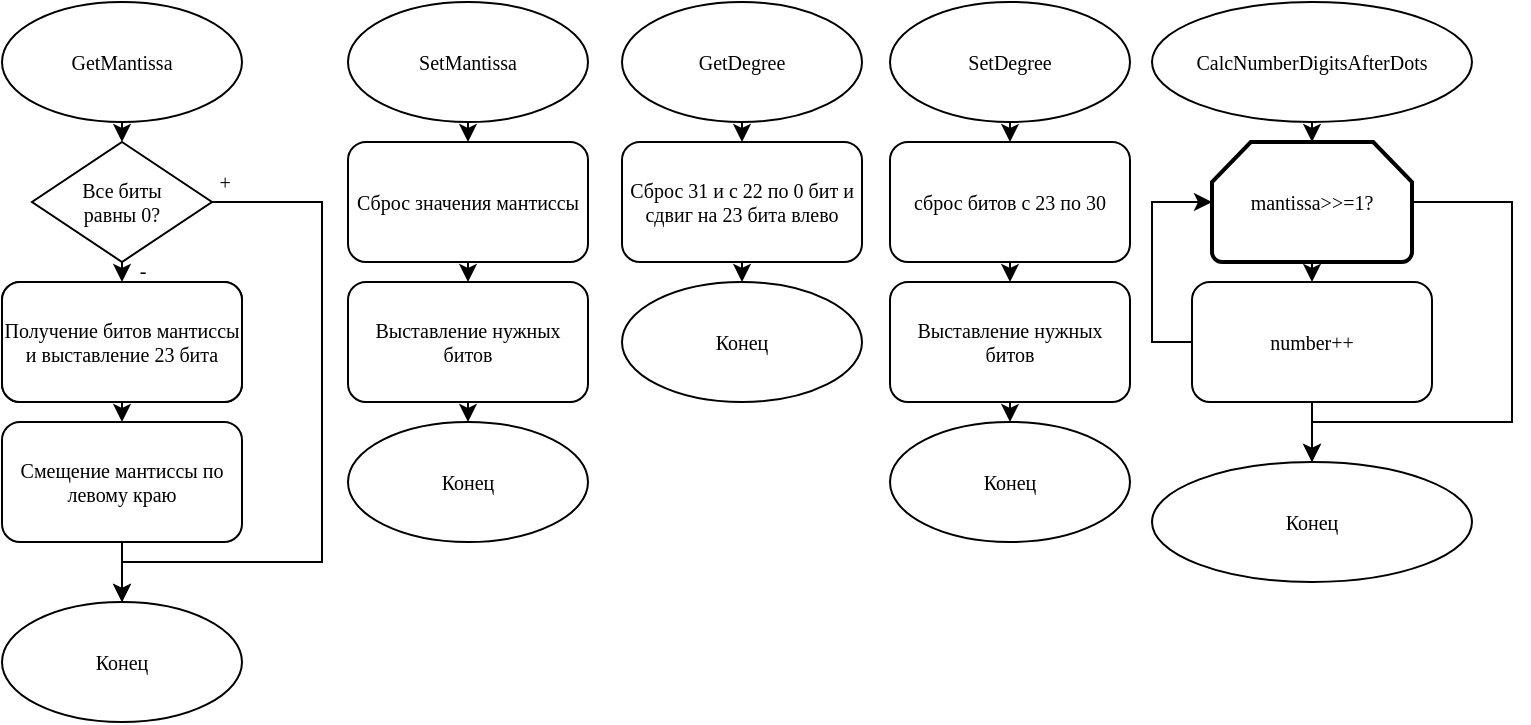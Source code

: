 <mxfile version="21.3.2" type="github" pages="3">
  <diagram name="SimpleFunction" id="h2QKOAGQBtW21lf3FHz0">
    <mxGraphModel dx="989" dy="553" grid="0" gridSize="10" guides="1" tooltips="1" connect="1" arrows="1" fold="1" page="1" pageScale="1" pageWidth="827" pageHeight="1169" math="0" shadow="0">
      <root>
        <mxCell id="0" />
        <mxCell id="1" parent="0" />
        <mxCell id="zOsDb0AIUGlCFMR3r2JT-11" style="edgeStyle=orthogonalEdgeStyle;rounded=0;orthogonalLoop=1;jettySize=auto;html=1;exitX=0.5;exitY=1;exitDx=0;exitDy=0;entryX=0.5;entryY=0;entryDx=0;entryDy=0;fontSize=10;fontFamily=Times New Roman;" parent="1" source="zOsDb0AIUGlCFMR3r2JT-5" target="zOsDb0AIUGlCFMR3r2JT-6" edge="1">
          <mxGeometry relative="1" as="geometry" />
        </mxCell>
        <mxCell id="zOsDb0AIUGlCFMR3r2JT-15" value="-" style="edgeLabel;html=1;align=center;verticalAlign=middle;resizable=0;points=[];fontSize=10;fontFamily=Times New Roman;" parent="zOsDb0AIUGlCFMR3r2JT-11" vertex="1" connectable="0">
          <mxGeometry x="-0.155" relative="1" as="geometry">
            <mxPoint x="10" as="offset" />
          </mxGeometry>
        </mxCell>
        <mxCell id="zOsDb0AIUGlCFMR3r2JT-14" style="edgeStyle=orthogonalEdgeStyle;rounded=0;orthogonalLoop=1;jettySize=auto;html=1;exitX=1;exitY=0.5;exitDx=0;exitDy=0;entryX=0.5;entryY=0;entryDx=0;entryDy=0;fontSize=10;fontFamily=Times New Roman;" parent="1" source="zOsDb0AIUGlCFMR3r2JT-5" target="zOsDb0AIUGlCFMR3r2JT-9" edge="1">
          <mxGeometry relative="1" as="geometry">
            <Array as="points">
              <mxPoint x="200" y="140" />
              <mxPoint x="200" y="320" />
              <mxPoint x="100" y="320" />
            </Array>
          </mxGeometry>
        </mxCell>
        <mxCell id="zOsDb0AIUGlCFMR3r2JT-16" value="+" style="edgeLabel;html=1;align=center;verticalAlign=middle;resizable=0;points=[];fontSize=10;fontFamily=Times New Roman;" parent="zOsDb0AIUGlCFMR3r2JT-14" vertex="1" connectable="0">
          <mxGeometry x="-0.924" y="2" relative="1" as="geometry">
            <mxPoint x="-8" y="-8" as="offset" />
          </mxGeometry>
        </mxCell>
        <mxCell id="zOsDb0AIUGlCFMR3r2JT-5" value="&lt;font&gt;Все биты&lt;br&gt;равны 0?&lt;/font&gt;" style="rhombus;whiteSpace=wrap;html=1;fontSize=10;fontFamily=Times New Roman;" parent="1" vertex="1">
          <mxGeometry x="55" y="110" width="90" height="60" as="geometry" />
        </mxCell>
        <mxCell id="zOsDb0AIUGlCFMR3r2JT-12" style="edgeStyle=orthogonalEdgeStyle;rounded=0;orthogonalLoop=1;jettySize=auto;html=1;exitX=0.5;exitY=1;exitDx=0;exitDy=0;entryX=0.5;entryY=0;entryDx=0;entryDy=0;fontSize=10;fontFamily=Times New Roman;" parent="1" source="zOsDb0AIUGlCFMR3r2JT-6" target="zOsDb0AIUGlCFMR3r2JT-7" edge="1">
          <mxGeometry relative="1" as="geometry" />
        </mxCell>
        <mxCell id="zOsDb0AIUGlCFMR3r2JT-6" value="&lt;font style=&quot;font-size: 10px;&quot;&gt;Получение битов мантиссы и выставление 23 бита&lt;/font&gt;" style="rounded=1;whiteSpace=wrap;html=1;fontSize=10;fontFamily=Times New Roman;" parent="1" vertex="1">
          <mxGeometry x="40" y="180" width="120" height="60" as="geometry" />
        </mxCell>
        <mxCell id="zOsDb0AIUGlCFMR3r2JT-13" style="edgeStyle=orthogonalEdgeStyle;rounded=0;orthogonalLoop=1;jettySize=auto;html=1;exitX=0.5;exitY=1;exitDx=0;exitDy=0;entryX=0.5;entryY=0;entryDx=0;entryDy=0;fontSize=10;fontFamily=Times New Roman;" parent="1" source="zOsDb0AIUGlCFMR3r2JT-7" target="zOsDb0AIUGlCFMR3r2JT-9" edge="1">
          <mxGeometry relative="1" as="geometry" />
        </mxCell>
        <mxCell id="zOsDb0AIUGlCFMR3r2JT-7" value="&lt;span style=&quot;font-size: 10px;&quot;&gt;Смещение мантиссы по левому краю&lt;/span&gt;" style="rounded=1;whiteSpace=wrap;html=1;fontSize=10;fontFamily=Times New Roman;" parent="1" vertex="1">
          <mxGeometry x="40" y="250" width="120" height="60" as="geometry" />
        </mxCell>
        <mxCell id="zOsDb0AIUGlCFMR3r2JT-10" style="edgeStyle=orthogonalEdgeStyle;rounded=0;orthogonalLoop=1;jettySize=auto;html=1;exitX=0.5;exitY=1;exitDx=0;exitDy=0;entryX=0.5;entryY=0;entryDx=0;entryDy=0;fontSize=10;fontFamily=Times New Roman;" parent="1" source="zOsDb0AIUGlCFMR3r2JT-8" target="zOsDb0AIUGlCFMR3r2JT-5" edge="1">
          <mxGeometry relative="1" as="geometry" />
        </mxCell>
        <mxCell id="zOsDb0AIUGlCFMR3r2JT-8" value="&lt;font&gt;GetMantissa&lt;/font&gt;" style="ellipse;whiteSpace=wrap;html=1;fontSize=10;fontFamily=Times New Roman;" parent="1" vertex="1">
          <mxGeometry x="40" y="40" width="120" height="60" as="geometry" />
        </mxCell>
        <mxCell id="zOsDb0AIUGlCFMR3r2JT-9" value="Конец" style="ellipse;whiteSpace=wrap;html=1;fontSize=10;fontFamily=Times New Roman;" parent="1" vertex="1">
          <mxGeometry x="40" y="340" width="120" height="60" as="geometry" />
        </mxCell>
        <mxCell id="zOsDb0AIUGlCFMR3r2JT-22" style="edgeStyle=orthogonalEdgeStyle;rounded=0;orthogonalLoop=1;jettySize=auto;html=1;exitX=0.5;exitY=1;exitDx=0;exitDy=0;entryX=0.5;entryY=0;entryDx=0;entryDy=0;fontSize=10;fontFamily=Times New Roman;" parent="1" source="zOsDb0AIUGlCFMR3r2JT-23" target="zOsDb0AIUGlCFMR3r2JT-25" edge="1">
          <mxGeometry relative="1" as="geometry" />
        </mxCell>
        <mxCell id="zOsDb0AIUGlCFMR3r2JT-23" value="&lt;span style=&quot;font-size: 10px;&quot;&gt;Сброс значения мантиссы&lt;/span&gt;" style="rounded=1;whiteSpace=wrap;html=1;fontSize=10;fontFamily=Times New Roman;" parent="1" vertex="1">
          <mxGeometry x="213" y="110" width="120" height="60" as="geometry" />
        </mxCell>
        <mxCell id="zOsDb0AIUGlCFMR3r2JT-24" style="edgeStyle=orthogonalEdgeStyle;rounded=0;orthogonalLoop=1;jettySize=auto;html=1;exitX=0.5;exitY=1;exitDx=0;exitDy=0;entryX=0.5;entryY=0;entryDx=0;entryDy=0;fontSize=10;fontFamily=Times New Roman;" parent="1" source="zOsDb0AIUGlCFMR3r2JT-25" target="zOsDb0AIUGlCFMR3r2JT-28" edge="1">
          <mxGeometry relative="1" as="geometry" />
        </mxCell>
        <mxCell id="zOsDb0AIUGlCFMR3r2JT-25" value="&lt;span style=&quot;font-size: 10px;&quot;&gt;Выставление нужных битов&lt;/span&gt;" style="rounded=1;whiteSpace=wrap;html=1;fontSize=10;fontFamily=Times New Roman;" parent="1" vertex="1">
          <mxGeometry x="213" y="180" width="120" height="60" as="geometry" />
        </mxCell>
        <mxCell id="zOsDb0AIUGlCFMR3r2JT-26" style="edgeStyle=orthogonalEdgeStyle;rounded=0;orthogonalLoop=1;jettySize=auto;html=1;exitX=0.5;exitY=1;exitDx=0;exitDy=0;fontSize=10;fontFamily=Times New Roman;" parent="1" source="zOsDb0AIUGlCFMR3r2JT-27" edge="1">
          <mxGeometry relative="1" as="geometry">
            <mxPoint x="273" y="110" as="targetPoint" />
          </mxGeometry>
        </mxCell>
        <mxCell id="zOsDb0AIUGlCFMR3r2JT-27" value="SetMantissa" style="ellipse;whiteSpace=wrap;html=1;fontSize=10;fontFamily=Times New Roman;" parent="1" vertex="1">
          <mxGeometry x="213" y="40" width="120" height="60" as="geometry" />
        </mxCell>
        <mxCell id="zOsDb0AIUGlCFMR3r2JT-28" value="Конец" style="ellipse;whiteSpace=wrap;html=1;fontSize=10;fontFamily=Times New Roman;" parent="1" vertex="1">
          <mxGeometry x="213" y="250" width="120" height="60" as="geometry" />
        </mxCell>
        <mxCell id="zOsDb0AIUGlCFMR3r2JT-30" style="edgeStyle=orthogonalEdgeStyle;rounded=0;orthogonalLoop=1;jettySize=auto;html=1;exitX=0.5;exitY=1;exitDx=0;exitDy=0;entryX=0.5;entryY=0;entryDx=0;entryDy=0;fontSize=10;fontFamily=Times New Roman;" parent="1" source="zOsDb0AIUGlCFMR3r2JT-31" edge="1">
          <mxGeometry relative="1" as="geometry">
            <mxPoint x="410" y="180" as="targetPoint" />
          </mxGeometry>
        </mxCell>
        <mxCell id="zOsDb0AIUGlCFMR3r2JT-31" value="&lt;span style=&quot;font-size: 10px;&quot;&gt;Сброс 31 и с 22 по 0 бит и сдвиг на 23 бита влево&lt;/span&gt;" style="rounded=1;whiteSpace=wrap;html=1;fontSize=10;fontFamily=Times New Roman;" parent="1" vertex="1">
          <mxGeometry x="350" y="110" width="120" height="60" as="geometry" />
        </mxCell>
        <mxCell id="zOsDb0AIUGlCFMR3r2JT-34" style="edgeStyle=orthogonalEdgeStyle;rounded=0;orthogonalLoop=1;jettySize=auto;html=1;exitX=0.5;exitY=1;exitDx=0;exitDy=0;fontSize=10;fontFamily=Times New Roman;" parent="1" source="zOsDb0AIUGlCFMR3r2JT-35" edge="1">
          <mxGeometry relative="1" as="geometry">
            <mxPoint x="410" y="110" as="targetPoint" />
          </mxGeometry>
        </mxCell>
        <mxCell id="zOsDb0AIUGlCFMR3r2JT-35" value="GetDegree" style="ellipse;whiteSpace=wrap;html=1;fontSize=10;fontFamily=Times New Roman;" parent="1" vertex="1">
          <mxGeometry x="350" y="40" width="120" height="60" as="geometry" />
        </mxCell>
        <mxCell id="zOsDb0AIUGlCFMR3r2JT-36" value="Конец" style="ellipse;whiteSpace=wrap;html=1;fontSize=10;fontFamily=Times New Roman;" parent="1" vertex="1">
          <mxGeometry x="350" y="180" width="120" height="60" as="geometry" />
        </mxCell>
        <mxCell id="zOsDb0AIUGlCFMR3r2JT-39" style="edgeStyle=orthogonalEdgeStyle;rounded=0;orthogonalLoop=1;jettySize=auto;html=1;exitX=0.5;exitY=1;exitDx=0;exitDy=0;fontSize=10;fontFamily=Times New Roman;" parent="1" source="zOsDb0AIUGlCFMR3r2JT-40" edge="1">
          <mxGeometry relative="1" as="geometry">
            <mxPoint x="544" y="110" as="targetPoint" />
          </mxGeometry>
        </mxCell>
        <mxCell id="zOsDb0AIUGlCFMR3r2JT-40" value="SetDegree" style="ellipse;whiteSpace=wrap;html=1;fontSize=10;fontFamily=Times New Roman;" parent="1" vertex="1">
          <mxGeometry x="484" y="40" width="120" height="60" as="geometry" />
        </mxCell>
        <mxCell id="zOsDb0AIUGlCFMR3r2JT-42" style="edgeStyle=orthogonalEdgeStyle;rounded=0;orthogonalLoop=1;jettySize=auto;html=1;exitX=0.5;exitY=1;exitDx=0;exitDy=0;entryX=0.5;entryY=0;entryDx=0;entryDy=0;fontSize=10;fontFamily=Times New Roman;" parent="1" source="zOsDb0AIUGlCFMR3r2JT-43" target="zOsDb0AIUGlCFMR3r2JT-45" edge="1">
          <mxGeometry relative="1" as="geometry" />
        </mxCell>
        <mxCell id="zOsDb0AIUGlCFMR3r2JT-43" value="&lt;span style=&quot;font-size: 10px;&quot;&gt;сброс битов с 23 по 30&lt;/span&gt;" style="rounded=1;whiteSpace=wrap;html=1;fontSize=10;fontFamily=Times New Roman;" parent="1" vertex="1">
          <mxGeometry x="484" y="110" width="120" height="60" as="geometry" />
        </mxCell>
        <mxCell id="zOsDb0AIUGlCFMR3r2JT-44" style="edgeStyle=orthogonalEdgeStyle;rounded=0;orthogonalLoop=1;jettySize=auto;html=1;exitX=0.5;exitY=1;exitDx=0;exitDy=0;entryX=0.5;entryY=0;entryDx=0;entryDy=0;fontSize=10;fontFamily=Times New Roman;" parent="1" source="zOsDb0AIUGlCFMR3r2JT-45" target="zOsDb0AIUGlCFMR3r2JT-46" edge="1">
          <mxGeometry relative="1" as="geometry" />
        </mxCell>
        <mxCell id="zOsDb0AIUGlCFMR3r2JT-45" value="&lt;span style=&quot;font-size: 10px;&quot;&gt;Выставление нужных битов&lt;/span&gt;" style="rounded=1;whiteSpace=wrap;html=1;fontSize=10;fontFamily=Times New Roman;" parent="1" vertex="1">
          <mxGeometry x="484" y="180" width="120" height="60" as="geometry" />
        </mxCell>
        <mxCell id="zOsDb0AIUGlCFMR3r2JT-46" value="Конец" style="ellipse;whiteSpace=wrap;html=1;fontSize=10;fontFamily=Times New Roman;" parent="1" vertex="1">
          <mxGeometry x="484" y="250" width="120" height="60" as="geometry" />
        </mxCell>
        <mxCell id="zOsDb0AIUGlCFMR3r2JT-47" style="edgeStyle=orthogonalEdgeStyle;rounded=0;orthogonalLoop=1;jettySize=auto;html=1;exitX=0.5;exitY=1;exitDx=0;exitDy=0;fontSize=10;fontFamily=Times New Roman;" parent="1" source="zOsDb0AIUGlCFMR3r2JT-48" edge="1">
          <mxGeometry relative="1" as="geometry">
            <mxPoint x="695" y="110" as="targetPoint" />
          </mxGeometry>
        </mxCell>
        <mxCell id="zOsDb0AIUGlCFMR3r2JT-48" value="CalcNumberDigitsAfterDots" style="ellipse;whiteSpace=wrap;html=1;fontSize=10;fontFamily=Times New Roman;" parent="1" vertex="1">
          <mxGeometry x="615" y="40" width="160" height="60" as="geometry" />
        </mxCell>
        <mxCell id="zOsDb0AIUGlCFMR3r2JT-51" style="edgeStyle=orthogonalEdgeStyle;rounded=0;orthogonalLoop=1;jettySize=auto;html=1;exitX=0.5;exitY=1;exitDx=0;exitDy=0;entryX=0.5;entryY=0;entryDx=0;entryDy=0;fontSize=10;fontFamily=Times New Roman;" parent="1" target="zOsDb0AIUGlCFMR3r2JT-53" edge="1">
          <mxGeometry relative="1" as="geometry">
            <mxPoint x="695" y="240" as="sourcePoint" />
          </mxGeometry>
        </mxCell>
        <mxCell id="zOsDb0AIUGlCFMR3r2JT-53" value="Конец" style="ellipse;whiteSpace=wrap;html=1;fontSize=10;fontFamily=Times New Roman;" parent="1" vertex="1">
          <mxGeometry x="615" y="270" width="160" height="60" as="geometry" />
        </mxCell>
        <mxCell id="zOsDb0AIUGlCFMR3r2JT-59" style="edgeStyle=orthogonalEdgeStyle;rounded=0;orthogonalLoop=1;jettySize=auto;html=1;exitX=1;exitY=0.5;exitDx=0;exitDy=0;exitPerimeter=0;entryX=0.5;entryY=0;entryDx=0;entryDy=0;fontSize=10;fontFamily=Times New Roman;" parent="1" source="zOsDb0AIUGlCFMR3r2JT-56" target="zOsDb0AIUGlCFMR3r2JT-53" edge="1">
          <mxGeometry relative="1" as="geometry">
            <Array as="points">
              <mxPoint x="795" y="140" />
              <mxPoint x="795" y="250" />
              <mxPoint x="695" y="250" />
            </Array>
          </mxGeometry>
        </mxCell>
        <mxCell id="zOsDb0AIUGlCFMR3r2JT-60" style="edgeStyle=orthogonalEdgeStyle;rounded=0;orthogonalLoop=1;jettySize=auto;html=1;exitX=0.5;exitY=1;exitDx=0;exitDy=0;exitPerimeter=0;entryX=0.5;entryY=0;entryDx=0;entryDy=0;fontSize=10;fontFamily=Times New Roman;" parent="1" source="zOsDb0AIUGlCFMR3r2JT-56" target="zOsDb0AIUGlCFMR3r2JT-57" edge="1">
          <mxGeometry relative="1" as="geometry" />
        </mxCell>
        <mxCell id="zOsDb0AIUGlCFMR3r2JT-56" value="mantissa&amp;gt;&amp;gt;=1?" style="strokeWidth=2;html=1;shape=mxgraph.flowchart.loop_limit;whiteSpace=wrap;fontSize=10;fontFamily=Times New Roman;" parent="1" vertex="1">
          <mxGeometry x="645" y="110" width="100" height="60" as="geometry" />
        </mxCell>
        <mxCell id="zOsDb0AIUGlCFMR3r2JT-58" style="edgeStyle=orthogonalEdgeStyle;rounded=0;orthogonalLoop=1;jettySize=auto;html=1;exitX=0;exitY=0.5;exitDx=0;exitDy=0;entryX=0;entryY=0.5;entryDx=0;entryDy=0;entryPerimeter=0;fontSize=10;fontFamily=Times New Roman;" parent="1" source="zOsDb0AIUGlCFMR3r2JT-57" target="zOsDb0AIUGlCFMR3r2JT-56" edge="1">
          <mxGeometry relative="1" as="geometry" />
        </mxCell>
        <mxCell id="zOsDb0AIUGlCFMR3r2JT-57" value="number++" style="rounded=1;whiteSpace=wrap;html=1;fontSize=10;fontFamily=Times New Roman;" parent="1" vertex="1">
          <mxGeometry x="635" y="180" width="120" height="60" as="geometry" />
        </mxCell>
        <mxCell id="mkOfIAN4j518NXkGw4o6-1" value="&lt;font style=&quot;font-size: 10px;&quot;&gt;Получение битов мантиссы и выставление 23 бита&lt;/font&gt;" style="rounded=1;whiteSpace=wrap;html=1;fontSize=10;fontFamily=Times New Roman;" vertex="1" parent="1">
          <mxGeometry x="40" y="180" width="120" height="60" as="geometry" />
        </mxCell>
      </root>
    </mxGraphModel>
  </diagram>
  <diagram id="vGc5mJwI71H13GTgiA8E" name="Addiction">
    <mxGraphModel dx="1024" dy="573" grid="0" gridSize="10" guides="1" tooltips="1" connect="1" arrows="1" fold="1" page="1" pageScale="1" pageWidth="827" pageHeight="1169" math="0" shadow="0">
      <root>
        <mxCell id="0" />
        <mxCell id="1" parent="0" />
        <mxCell id="ra9kffuQ7LWA1eiq_3rv-11" style="edgeStyle=orthogonalEdgeStyle;rounded=0;orthogonalLoop=1;jettySize=auto;html=1;exitX=0.5;exitY=1;exitDx=0;exitDy=0;entryX=0.5;entryY=0;entryDx=0;entryDy=0;fontSize=12;fontFamily=Times New Roman;" parent="1" source="ra9kffuQ7LWA1eiq_3rv-2" target="ra9kffuQ7LWA1eiq_3rv-7" edge="1">
          <mxGeometry relative="1" as="geometry">
            <Array as="points">
              <mxPoint x="320" y="200" />
              <mxPoint x="220" y="200" />
            </Array>
          </mxGeometry>
        </mxCell>
        <mxCell id="ra9kffuQ7LWA1eiq_3rv-2" value="&lt;font style=&quot;font-size: 12px;&quot;&gt;Сдвиг второй мантиссы на разницу по числу знаков после запятой&lt;/font&gt;" style="rounded=1;whiteSpace=wrap;html=1;fontSize=12;fontFamily=Times New Roman;" parent="1" vertex="1">
          <mxGeometry x="260" y="130" width="120" height="60" as="geometry" />
        </mxCell>
        <mxCell id="ra9kffuQ7LWA1eiq_3rv-3" style="edgeStyle=orthogonalEdgeStyle;rounded=0;orthogonalLoop=1;jettySize=auto;html=1;exitX=0.5;exitY=1;exitDx=0;exitDy=0;entryX=0.5;entryY=0;entryDx=0;entryDy=0;fontSize=12;fontFamily=Times New Roman;" parent="1" source="ra9kffuQ7LWA1eiq_3rv-4" target="ra9kffuQ7LWA1eiq_3rv-7" edge="1">
          <mxGeometry relative="1" as="geometry">
            <Array as="points">
              <mxPoint x="120" y="200" />
              <mxPoint x="220" y="200" />
            </Array>
          </mxGeometry>
        </mxCell>
        <mxCell id="ra9kffuQ7LWA1eiq_3rv-4" value="&lt;span style=&quot;font-size: 12px;&quot;&gt;Сдвиг первой мантиссы на разницу по числу знаков после запятой&lt;/span&gt;" style="rounded=1;whiteSpace=wrap;html=1;fontSize=12;fontFamily=Times New Roman;" parent="1" vertex="1">
          <mxGeometry x="60" y="130" width="120" height="60" as="geometry" />
        </mxCell>
        <mxCell id="ra9kffuQ7LWA1eiq_3rv-5" style="edgeStyle=orthogonalEdgeStyle;rounded=0;orthogonalLoop=1;jettySize=auto;html=1;exitX=0.5;exitY=1;exitDx=0;exitDy=0;fontSize=12;fontFamily=Times New Roman;" parent="1" source="ra9kffuQ7LWA1eiq_3rv-6" edge="1">
          <mxGeometry relative="1" as="geometry">
            <mxPoint x="220" y="70" as="targetPoint" />
          </mxGeometry>
        </mxCell>
        <mxCell id="ra9kffuQ7LWA1eiq_3rv-6" value="&lt;font style=&quot;font-size: 12px;&quot;&gt;ShiftByDot&lt;/font&gt;" style="ellipse;whiteSpace=wrap;html=1;fontSize=12;fontFamily=Times New Roman;" parent="1" vertex="1">
          <mxGeometry x="160" width="120" height="60" as="geometry" />
        </mxCell>
        <mxCell id="ra9kffuQ7LWA1eiq_3rv-7" value="&lt;font style=&quot;font-size: 12px;&quot;&gt;Конец&lt;/font&gt;" style="ellipse;whiteSpace=wrap;html=1;fontSize=12;fontFamily=Times New Roman;" parent="1" vertex="1">
          <mxGeometry x="160" y="220" width="120" height="60" as="geometry" />
        </mxCell>
        <mxCell id="ra9kffuQ7LWA1eiq_3rv-9" style="edgeStyle=orthogonalEdgeStyle;rounded=0;orthogonalLoop=1;jettySize=auto;html=1;exitX=1;exitY=0.5;exitDx=0;exitDy=0;entryX=0.5;entryY=0;entryDx=0;entryDy=0;fontSize=12;fontFamily=Times New Roman;" parent="1" source="ra9kffuQ7LWA1eiq_3rv-8" target="ra9kffuQ7LWA1eiq_3rv-2" edge="1">
          <mxGeometry relative="1" as="geometry" />
        </mxCell>
        <mxCell id="ra9kffuQ7LWA1eiq_3rv-12" value="+" style="edgeLabel;html=1;align=center;verticalAlign=middle;resizable=0;points=[];fontSize=12;fontFamily=Times New Roman;" parent="ra9kffuQ7LWA1eiq_3rv-9" vertex="1" connectable="0">
          <mxGeometry x="0.196" y="-1" relative="1" as="geometry">
            <mxPoint x="-41" y="-6" as="offset" />
          </mxGeometry>
        </mxCell>
        <mxCell id="ra9kffuQ7LWA1eiq_3rv-26" value="+" style="edgeLabel;html=1;align=center;verticalAlign=middle;resizable=0;points=[];fontSize=12;fontFamily=Times New Roman;" parent="ra9kffuQ7LWA1eiq_3rv-9" vertex="1" connectable="0">
          <mxGeometry x="-0.507" y="1" relative="1" as="geometry">
            <mxPoint x="-14" y="-4" as="offset" />
          </mxGeometry>
        </mxCell>
        <mxCell id="ra9kffuQ7LWA1eiq_3rv-10" style="edgeStyle=orthogonalEdgeStyle;rounded=0;orthogonalLoop=1;jettySize=auto;html=1;exitX=0;exitY=0.5;exitDx=0;exitDy=0;entryX=0.5;entryY=0;entryDx=0;entryDy=0;fontSize=12;fontFamily=Times New Roman;" parent="1" source="ra9kffuQ7LWA1eiq_3rv-8" target="ra9kffuQ7LWA1eiq_3rv-4" edge="1">
          <mxGeometry relative="1" as="geometry" />
        </mxCell>
        <mxCell id="ra9kffuQ7LWA1eiq_3rv-13" value="-" style="edgeLabel;html=1;align=center;verticalAlign=middle;resizable=0;points=[];fontSize=12;fontFamily=Times New Roman;" parent="ra9kffuQ7LWA1eiq_3rv-10" vertex="1" connectable="0">
          <mxGeometry x="-0.806" relative="1" as="geometry">
            <mxPoint y="-5" as="offset" />
          </mxGeometry>
        </mxCell>
        <mxCell id="ra9kffuQ7LWA1eiq_3rv-8" value="&lt;font style=&quot;font-size: 12px;&quot;&gt;Точность первого &lt;br style=&quot;font-size: 12px;&quot;&gt;числа больше&lt;br style=&quot;font-size: 12px;&quot;&gt;второго?&lt;/font&gt;" style="rhombus;whiteSpace=wrap;html=1;fontSize=12;fontFamily=Times New Roman;" parent="1" vertex="1">
          <mxGeometry x="130" y="70" width="180" height="70" as="geometry" />
        </mxCell>
        <mxCell id="ra9kffuQ7LWA1eiq_3rv-14" style="edgeStyle=orthogonalEdgeStyle;rounded=0;orthogonalLoop=1;jettySize=auto;html=1;exitX=0.5;exitY=1;exitDx=0;exitDy=0;entryX=0.5;entryY=0;entryDx=0;entryDy=0;fontSize=12;fontFamily=Times New Roman;" parent="1" source="ra9kffuQ7LWA1eiq_3rv-15" edge="1">
          <mxGeometry relative="1" as="geometry">
            <Array as="points">
              <mxPoint x="320" y="490" />
              <mxPoint x="220" y="490" />
            </Array>
            <mxPoint x="220" y="510" as="targetPoint" />
          </mxGeometry>
        </mxCell>
        <mxCell id="ra9kffuQ7LWA1eiq_3rv-15" value="&lt;font style=&quot;font-size: 12px;&quot;&gt;Сдвиг мантиссы первого числа до равенства степеней или предельно возможного(&amp;gt;&amp;gt;)&lt;/font&gt;" style="rounded=1;whiteSpace=wrap;html=1;fontSize=12;fontFamily=Times New Roman;" parent="1" vertex="1">
          <mxGeometry x="260" y="420" width="132" height="60" as="geometry" />
        </mxCell>
        <mxCell id="ra9kffuQ7LWA1eiq_3rv-16" style="edgeStyle=orthogonalEdgeStyle;rounded=0;orthogonalLoop=1;jettySize=auto;html=1;exitX=0.5;exitY=1;exitDx=0;exitDy=0;entryX=0.5;entryY=0;entryDx=0;entryDy=0;fontSize=12;fontFamily=Times New Roman;" parent="1" source="ra9kffuQ7LWA1eiq_3rv-17" edge="1">
          <mxGeometry relative="1" as="geometry">
            <Array as="points">
              <mxPoint x="120" y="490" />
              <mxPoint x="220" y="490" />
            </Array>
            <mxPoint x="220" y="510" as="targetPoint" />
          </mxGeometry>
        </mxCell>
        <mxCell id="ra9kffuQ7LWA1eiq_3rv-17" value="&lt;font style=&quot;font-size: 12px;&quot;&gt;Сдвиг мантиссы второго числа до равенства степеней или предельно возможного&lt;/font&gt;(&amp;gt;&amp;gt;)" style="rounded=1;whiteSpace=wrap;html=1;fontSize=12;fontFamily=Times New Roman;" parent="1" vertex="1">
          <mxGeometry x="50" y="420" width="130" height="60" as="geometry" />
        </mxCell>
        <mxCell id="ra9kffuQ7LWA1eiq_3rv-18" style="edgeStyle=orthogonalEdgeStyle;rounded=0;orthogonalLoop=1;jettySize=auto;html=1;exitX=0.5;exitY=1;exitDx=0;exitDy=0;fontSize=12;fontFamily=Times New Roman;" parent="1" source="ra9kffuQ7LWA1eiq_3rv-19" edge="1">
          <mxGeometry relative="1" as="geometry">
            <mxPoint x="220" y="360" as="targetPoint" />
          </mxGeometry>
        </mxCell>
        <mxCell id="ra9kffuQ7LWA1eiq_3rv-19" value="&lt;span style=&quot;font-size: 12px;&quot;&gt;ShiftByDegree&lt;/span&gt;" style="ellipse;whiteSpace=wrap;html=1;fontSize=12;fontFamily=Times New Roman;" parent="1" vertex="1">
          <mxGeometry x="160" y="290" width="120" height="60" as="geometry" />
        </mxCell>
        <mxCell id="ra9kffuQ7LWA1eiq_3rv-21" style="edgeStyle=orthogonalEdgeStyle;rounded=0;orthogonalLoop=1;jettySize=auto;html=1;exitX=1;exitY=0.5;exitDx=0;exitDy=0;entryX=0.5;entryY=0;entryDx=0;entryDy=0;fontSize=12;fontFamily=Times New Roman;" parent="1" source="ra9kffuQ7LWA1eiq_3rv-25" target="ra9kffuQ7LWA1eiq_3rv-15" edge="1">
          <mxGeometry relative="1" as="geometry" />
        </mxCell>
        <mxCell id="ra9kffuQ7LWA1eiq_3rv-22" value="+" style="edgeLabel;html=1;align=center;verticalAlign=middle;resizable=0;points=[];fontSize=12;fontFamily=Times New Roman;" parent="ra9kffuQ7LWA1eiq_3rv-21" vertex="1" connectable="0">
          <mxGeometry x="0.196" y="-1" relative="1" as="geometry">
            <mxPoint x="-41" y="-6" as="offset" />
          </mxGeometry>
        </mxCell>
        <mxCell id="ra9kffuQ7LWA1eiq_3rv-27" value="+" style="edgeLabel;html=1;align=center;verticalAlign=middle;resizable=0;points=[];fontSize=12;fontFamily=Times New Roman;" parent="ra9kffuQ7LWA1eiq_3rv-21" vertex="1" connectable="0">
          <mxGeometry x="-0.486" relative="1" as="geometry">
            <mxPoint x="-14" y="-5" as="offset" />
          </mxGeometry>
        </mxCell>
        <mxCell id="ra9kffuQ7LWA1eiq_3rv-23" style="edgeStyle=orthogonalEdgeStyle;rounded=0;orthogonalLoop=1;jettySize=auto;html=1;exitX=0;exitY=0.5;exitDx=0;exitDy=0;entryX=0.5;entryY=0;entryDx=0;entryDy=0;fontSize=12;fontFamily=Times New Roman;" parent="1" source="ra9kffuQ7LWA1eiq_3rv-25" target="ra9kffuQ7LWA1eiq_3rv-17" edge="1">
          <mxGeometry relative="1" as="geometry" />
        </mxCell>
        <mxCell id="ra9kffuQ7LWA1eiq_3rv-24" value="-" style="edgeLabel;html=1;align=center;verticalAlign=middle;resizable=0;points=[];fontSize=12;fontFamily=Times New Roman;" parent="ra9kffuQ7LWA1eiq_3rv-23" vertex="1" connectable="0">
          <mxGeometry x="-0.806" relative="1" as="geometry">
            <mxPoint y="-5" as="offset" />
          </mxGeometry>
        </mxCell>
        <mxCell id="ra9kffuQ7LWA1eiq_3rv-25" value="&lt;span style=&quot;font-size: 12px;&quot;&gt;Cтепень первого числа&lt;br style=&quot;font-size: 12px;&quot;&gt;больше второго?&lt;/span&gt;" style="rhombus;whiteSpace=wrap;html=1;fontSize=12;fontFamily=Times New Roman;" parent="1" vertex="1">
          <mxGeometry x="130" y="360" width="180" height="70" as="geometry" />
        </mxCell>
        <mxCell id="ra9kffuQ7LWA1eiq_3rv-28" value="&lt;span style=&quot;font-size: 12px;&quot;&gt;Cтепень первого числа&lt;br style=&quot;font-size: 12px;&quot;&gt;больше второго?&lt;/span&gt;" style="rhombus;whiteSpace=wrap;html=1;fontSize=12;fontFamily=Times New Roman;" parent="1" vertex="1">
          <mxGeometry x="130" y="510" width="180" height="70" as="geometry" />
        </mxCell>
        <mxCell id="ra9kffuQ7LWA1eiq_3rv-29" style="edgeStyle=orthogonalEdgeStyle;rounded=0;orthogonalLoop=1;jettySize=auto;html=1;exitX=0.5;exitY=1;exitDx=0;exitDy=0;entryX=0.5;entryY=0;entryDx=0;entryDy=0;fontSize=12;fontFamily=Times New Roman;" parent="1" source="ra9kffuQ7LWA1eiq_3rv-30" target="ra9kffuQ7LWA1eiq_3rv-38" edge="1">
          <mxGeometry relative="1" as="geometry">
            <Array as="points">
              <mxPoint x="320" y="645" />
              <mxPoint x="220" y="645" />
            </Array>
            <mxPoint x="220" y="665" as="targetPoint" />
          </mxGeometry>
        </mxCell>
        <mxCell id="ra9kffuQ7LWA1eiq_3rv-30" value="&lt;font style=&quot;font-size: 12px;&quot;&gt;Cдвиг мантиссы второго числа до равенства степеней или предельно возможного(&amp;lt;&amp;lt;)&lt;/font&gt;" style="rounded=1;whiteSpace=wrap;html=1;fontSize=12;fontFamily=Times New Roman;" parent="1" vertex="1">
          <mxGeometry x="260" y="570" width="129" height="60" as="geometry" />
        </mxCell>
        <mxCell id="ra9kffuQ7LWA1eiq_3rv-31" style="edgeStyle=orthogonalEdgeStyle;rounded=0;orthogonalLoop=1;jettySize=auto;html=1;exitX=0.5;exitY=1;exitDx=0;exitDy=0;entryX=0.5;entryY=0;entryDx=0;entryDy=0;fontSize=12;fontFamily=Times New Roman;" parent="1" source="ra9kffuQ7LWA1eiq_3rv-32" target="ra9kffuQ7LWA1eiq_3rv-38" edge="1">
          <mxGeometry relative="1" as="geometry">
            <Array as="points">
              <mxPoint x="120" y="645" />
              <mxPoint x="220" y="645" />
            </Array>
            <mxPoint x="220" y="665" as="targetPoint" />
          </mxGeometry>
        </mxCell>
        <mxCell id="ra9kffuQ7LWA1eiq_3rv-32" value="&lt;font style=&quot;font-size: 12px;&quot;&gt;Cдвиг мантиссы первого числа до равенства степеней или предельно возможного&lt;/font&gt;(&amp;lt;&amp;lt;)" style="rounded=1;whiteSpace=wrap;html=1;fontSize=12;fontFamily=Times New Roman;" parent="1" vertex="1">
          <mxGeometry x="48" y="570" width="132" height="60" as="geometry" />
        </mxCell>
        <mxCell id="ra9kffuQ7LWA1eiq_3rv-33" style="edgeStyle=orthogonalEdgeStyle;rounded=0;orthogonalLoop=1;jettySize=auto;html=1;exitX=1;exitY=0.5;exitDx=0;exitDy=0;entryX=0.5;entryY=0;entryDx=0;entryDy=0;fontSize=12;fontFamily=Times New Roman;" parent="1" source="ra9kffuQ7LWA1eiq_3rv-28" target="ra9kffuQ7LWA1eiq_3rv-30" edge="1">
          <mxGeometry relative="1" as="geometry">
            <mxPoint x="310" y="550" as="sourcePoint" />
          </mxGeometry>
        </mxCell>
        <mxCell id="ra9kffuQ7LWA1eiq_3rv-35" value="+" style="edgeLabel;html=1;align=center;verticalAlign=middle;resizable=0;points=[];fontSize=12;fontFamily=Times New Roman;" parent="ra9kffuQ7LWA1eiq_3rv-33" vertex="1" connectable="0">
          <mxGeometry x="-0.486" relative="1" as="geometry">
            <mxPoint x="-14" y="-5" as="offset" />
          </mxGeometry>
        </mxCell>
        <mxCell id="ra9kffuQ7LWA1eiq_3rv-36" style="edgeStyle=orthogonalEdgeStyle;rounded=0;orthogonalLoop=1;jettySize=auto;html=1;exitX=0;exitY=0.5;exitDx=0;exitDy=0;entryX=0.5;entryY=0;entryDx=0;entryDy=0;fontSize=12;fontFamily=Times New Roman;" parent="1" source="ra9kffuQ7LWA1eiq_3rv-28" target="ra9kffuQ7LWA1eiq_3rv-32" edge="1">
          <mxGeometry relative="1" as="geometry">
            <mxPoint x="130" y="550" as="sourcePoint" />
          </mxGeometry>
        </mxCell>
        <mxCell id="ra9kffuQ7LWA1eiq_3rv-37" value="-" style="edgeLabel;html=1;align=center;verticalAlign=middle;resizable=0;points=[];fontSize=12;fontFamily=Times New Roman;" parent="ra9kffuQ7LWA1eiq_3rv-36" vertex="1" connectable="0">
          <mxGeometry x="-0.806" relative="1" as="geometry">
            <mxPoint y="-5" as="offset" />
          </mxGeometry>
        </mxCell>
        <mxCell id="ra9kffuQ7LWA1eiq_3rv-38" value="&lt;font style=&quot;font-size: 12px;&quot;&gt;Конец&lt;/font&gt;" style="ellipse;whiteSpace=wrap;html=1;fontSize=12;fontFamily=Times New Roman;" parent="1" vertex="1">
          <mxGeometry x="160" y="670" width="120" height="60" as="geometry" />
        </mxCell>
        <mxCell id="ra9kffuQ7LWA1eiq_3rv-42" style="edgeStyle=orthogonalEdgeStyle;rounded=0;orthogonalLoop=1;jettySize=auto;html=1;exitX=0.5;exitY=1;exitDx=0;exitDy=0;entryX=0.5;entryY=0;entryDx=0;entryDy=0;fontSize=12;fontFamily=Times New Roman;" parent="1" source="ra9kffuQ7LWA1eiq_3rv-40" target="ra9kffuQ7LWA1eiq_3rv-41" edge="1">
          <mxGeometry relative="1" as="geometry" />
        </mxCell>
        <mxCell id="ra9kffuQ7LWA1eiq_3rv-40" value="&lt;font style=&quot;font-size: 12px;&quot;&gt;SubtractionWithoutSign&lt;/font&gt;" style="ellipse;whiteSpace=wrap;html=1;fontSize=12;fontFamily=Times New Roman;" parent="1" vertex="1">
          <mxGeometry x="897" y="44.96" width="120" height="60" as="geometry" />
        </mxCell>
        <mxCell id="ra9kffuQ7LWA1eiq_3rv-45" style="edgeStyle=orthogonalEdgeStyle;rounded=0;orthogonalLoop=1;jettySize=auto;html=1;exitX=0.5;exitY=1;exitDx=0;exitDy=0;entryX=0.5;entryY=0;entryDx=0;entryDy=0;fontSize=12;fontFamily=Times New Roman;" parent="1" source="ra9kffuQ7LWA1eiq_3rv-41" target="ra9kffuQ7LWA1eiq_3rv-43" edge="1">
          <mxGeometry relative="1" as="geometry" />
        </mxCell>
        <mxCell id="ra9kffuQ7LWA1eiq_3rv-41" value="&lt;span style=&quot;font-size: 12px;&quot;&gt;Получение мантисс, числа знаков после запятой для них.&lt;/span&gt;" style="rounded=1;whiteSpace=wrap;html=1;fontSize=12;fontFamily=Times New Roman;" parent="1" vertex="1">
          <mxGeometry x="897" y="114.96" width="120" height="60" as="geometry" />
        </mxCell>
        <mxCell id="ra9kffuQ7LWA1eiq_3rv-46" style="edgeStyle=orthogonalEdgeStyle;rounded=0;orthogonalLoop=1;jettySize=auto;html=1;exitX=0.5;exitY=1;exitDx=0;exitDy=0;entryX=0.5;entryY=0;entryDx=0;entryDy=0;fontSize=12;fontFamily=Times New Roman;" parent="1" source="ra9kffuQ7LWA1eiq_3rv-43" target="ra9kffuQ7LWA1eiq_3rv-44" edge="1">
          <mxGeometry relative="1" as="geometry" />
        </mxCell>
        <mxCell id="ra9kffuQ7LWA1eiq_3rv-43" value="&lt;span style=&quot;font-size: 12px;&quot;&gt;Выравнивание дробной части&lt;/span&gt;" style="rounded=1;whiteSpace=wrap;html=1;fontSize=12;fontFamily=Times New Roman;" parent="1" vertex="1">
          <mxGeometry x="897" y="184.96" width="120" height="60" as="geometry" />
        </mxCell>
        <mxCell id="ra9kffuQ7LWA1eiq_3rv-55" style="edgeStyle=orthogonalEdgeStyle;rounded=0;orthogonalLoop=1;jettySize=auto;html=1;exitX=0.5;exitY=1;exitDx=0;exitDy=0;entryX=0.5;entryY=0;entryDx=0;entryDy=0;fontSize=12;fontFamily=Times New Roman;" parent="1" source="ra9kffuQ7LWA1eiq_3rv-44" target="ra9kffuQ7LWA1eiq_3rv-47" edge="1">
          <mxGeometry relative="1" as="geometry" />
        </mxCell>
        <mxCell id="ra9kffuQ7LWA1eiq_3rv-44" value="&lt;span style=&quot;font-size: 12px;&quot;&gt;Выравнивание по степени числа&lt;/span&gt;" style="rounded=1;whiteSpace=wrap;html=1;fontSize=12;fontFamily=Times New Roman;" parent="1" vertex="1">
          <mxGeometry x="897" y="254.96" width="120" height="60" as="geometry" />
        </mxCell>
        <mxCell id="ra9kffuQ7LWA1eiq_3rv-94" style="edgeStyle=orthogonalEdgeStyle;rounded=0;orthogonalLoop=1;jettySize=auto;html=1;exitX=0.5;exitY=1;exitDx=0;exitDy=0;entryX=0.5;entryY=0;entryDx=0;entryDy=0;fontSize=12;fontFamily=Times New Roman;" parent="1" source="ra9kffuQ7LWA1eiq_3rv-47" target="ra9kffuQ7LWA1eiq_3rv-89" edge="1">
          <mxGeometry relative="1" as="geometry" />
        </mxCell>
        <mxCell id="ra9kffuQ7LWA1eiq_3rv-47" value="&lt;span style=&quot;font-size: 12px;&quot;&gt;Вычитание&amp;nbsp; мантисс&lt;/span&gt;" style="rounded=1;whiteSpace=wrap;html=1;fontSize=12;fontFamily=Times New Roman;" parent="1" vertex="1">
          <mxGeometry x="897" y="324.96" width="120" height="60" as="geometry" />
        </mxCell>
        <mxCell id="ra9kffuQ7LWA1eiq_3rv-57" style="edgeStyle=orthogonalEdgeStyle;rounded=0;orthogonalLoop=1;jettySize=auto;html=1;exitX=0.5;exitY=1;exitDx=0;exitDy=0;entryX=0.5;entryY=0;entryDx=0;entryDy=0;fontSize=12;fontFamily=Times New Roman;" parent="1" source="ra9kffuQ7LWA1eiq_3rv-49" target="ra9kffuQ7LWA1eiq_3rv-50" edge="1">
          <mxGeometry relative="1" as="geometry" />
        </mxCell>
        <mxCell id="ra9kffuQ7LWA1eiq_3rv-49" value="&lt;font style=&quot;font-size: 12px;&quot;&gt;CalcNumDigitsAfterDot&lt;/font&gt;" style="shape=process;whiteSpace=wrap;html=1;backgroundOutline=1;fontSize=12;fontFamily=Times New Roman;" parent="1" vertex="1">
          <mxGeometry x="1103" y="44.96" width="160" height="60" as="geometry" />
        </mxCell>
        <mxCell id="ra9kffuQ7LWA1eiq_3rv-58" style="edgeStyle=orthogonalEdgeStyle;rounded=0;orthogonalLoop=1;jettySize=auto;html=1;exitX=0.5;exitY=1;exitDx=0;exitDy=0;entryX=0.5;entryY=0;entryDx=0;entryDy=0;fontSize=12;fontFamily=Times New Roman;" parent="1" source="ra9kffuQ7LWA1eiq_3rv-50" target="ra9kffuQ7LWA1eiq_3rv-51" edge="1">
          <mxGeometry relative="1" as="geometry" />
        </mxCell>
        <mxCell id="ra9kffuQ7LWA1eiq_3rv-50" value="&lt;span style=&quot;font-size: 12px;&quot;&gt;выравнивание мантиссы по запятой&lt;/span&gt;" style="rounded=1;whiteSpace=wrap;html=1;fontSize=12;fontFamily=Times New Roman;" parent="1" vertex="1">
          <mxGeometry x="1123" y="114.96" width="120" height="60" as="geometry" />
        </mxCell>
        <mxCell id="ra9kffuQ7LWA1eiq_3rv-88" style="edgeStyle=orthogonalEdgeStyle;rounded=0;orthogonalLoop=1;jettySize=auto;html=1;exitX=0.5;exitY=1;exitDx=0;exitDy=0;entryX=0.5;entryY=0;entryDx=0;entryDy=0;fontSize=12;fontFamily=Times New Roman;" parent="1" source="ra9kffuQ7LWA1eiq_3rv-51" target="ra9kffuQ7LWA1eiq_3rv-84" edge="1">
          <mxGeometry relative="1" as="geometry" />
        </mxCell>
        <mxCell id="ra9kffuQ7LWA1eiq_3rv-51" value="&lt;span style=&quot;font-size: 12px;&quot;&gt;выравнивание мантиссы под формат&lt;/span&gt;" style="rounded=1;whiteSpace=wrap;html=1;fontSize=12;fontFamily=Times New Roman;" parent="1" vertex="1">
          <mxGeometry x="1123" y="184.96" width="120" height="60" as="geometry" />
        </mxCell>
        <mxCell id="ra9kffuQ7LWA1eiq_3rv-61" style="edgeStyle=orthogonalEdgeStyle;rounded=0;orthogonalLoop=1;jettySize=auto;html=1;exitX=0.5;exitY=1;exitDx=0;exitDy=0;entryX=0.5;entryY=0;entryDx=0;entryDy=0;fontSize=12;fontFamily=Times New Roman;" parent="1" source="ra9kffuQ7LWA1eiq_3rv-52" target="ra9kffuQ7LWA1eiq_3rv-54" edge="1">
          <mxGeometry relative="1" as="geometry" />
        </mxCell>
        <mxCell id="ra9kffuQ7LWA1eiq_3rv-52" value="&lt;span style=&quot;font-size: 12px;&quot;&gt;SetMantissa&lt;/span&gt;" style="shape=process;whiteSpace=wrap;html=1;backgroundOutline=1;fontSize=12;fontFamily=Times New Roman;" parent="1" vertex="1">
          <mxGeometry x="1103" y="394.96" width="160" height="60" as="geometry" />
        </mxCell>
        <mxCell id="ra9kffuQ7LWA1eiq_3rv-60" style="edgeStyle=orthogonalEdgeStyle;rounded=0;orthogonalLoop=1;jettySize=auto;html=1;exitX=0.5;exitY=1;exitDx=0;exitDy=0;entryX=0.5;entryY=0;entryDx=0;entryDy=0;fontSize=12;fontFamily=Times New Roman;" parent="1" source="ra9kffuQ7LWA1eiq_3rv-53" target="ra9kffuQ7LWA1eiq_3rv-52" edge="1">
          <mxGeometry relative="1" as="geometry" />
        </mxCell>
        <mxCell id="ra9kffuQ7LWA1eiq_3rv-53" value="&lt;font style=&quot;font-size: 12px;&quot;&gt;SetDegree&lt;/font&gt;" style="shape=process;whiteSpace=wrap;html=1;backgroundOutline=1;fontSize=12;fontFamily=Times New Roman;" parent="1" vertex="1">
          <mxGeometry x="1103" y="324.96" width="160" height="60" as="geometry" />
        </mxCell>
        <mxCell id="ra9kffuQ7LWA1eiq_3rv-54" value="&lt;font style=&quot;font-size: 12px;&quot;&gt;Конец&lt;/font&gt;" style="ellipse;whiteSpace=wrap;html=1;fontSize=12;fontFamily=Times New Roman;" parent="1" vertex="1">
          <mxGeometry x="1123" y="464.96" width="120" height="60" as="geometry" />
        </mxCell>
        <mxCell id="ra9kffuQ7LWA1eiq_3rv-62" style="edgeStyle=orthogonalEdgeStyle;rounded=0;orthogonalLoop=1;jettySize=auto;html=1;exitX=0.5;exitY=1;exitDx=0;exitDy=0;entryX=0.5;entryY=0;entryDx=0;entryDy=0;fontSize=12;fontFamily=Times New Roman;" parent="1" source="ra9kffuQ7LWA1eiq_3rv-63" target="ra9kffuQ7LWA1eiq_3rv-65" edge="1">
          <mxGeometry relative="1" as="geometry" />
        </mxCell>
        <mxCell id="ra9kffuQ7LWA1eiq_3rv-63" value="&lt;font style=&quot;font-size: 12px;&quot;&gt;AddictionWithoutSign&lt;/font&gt;" style="ellipse;whiteSpace=wrap;html=1;fontSize=12;fontFamily=Times New Roman;" parent="1" vertex="1">
          <mxGeometry x="434" y="139.95" width="120" height="60" as="geometry" />
        </mxCell>
        <mxCell id="ra9kffuQ7LWA1eiq_3rv-64" style="edgeStyle=orthogonalEdgeStyle;rounded=0;orthogonalLoop=1;jettySize=auto;html=1;exitX=0.5;exitY=1;exitDx=0;exitDy=0;entryX=0.5;entryY=0;entryDx=0;entryDy=0;fontSize=12;fontFamily=Times New Roman;" parent="1" source="ra9kffuQ7LWA1eiq_3rv-65" target="ra9kffuQ7LWA1eiq_3rv-67" edge="1">
          <mxGeometry relative="1" as="geometry" />
        </mxCell>
        <mxCell id="ra9kffuQ7LWA1eiq_3rv-65" value="&lt;span style=&quot;font-size: 12px;&quot;&gt;Получение мантисс, числа знаков после запятой для них.&lt;/span&gt;" style="rounded=1;whiteSpace=wrap;html=1;fontSize=12;fontFamily=Times New Roman;" parent="1" vertex="1">
          <mxGeometry x="434" y="209.95" width="120" height="60" as="geometry" />
        </mxCell>
        <mxCell id="ra9kffuQ7LWA1eiq_3rv-66" style="edgeStyle=orthogonalEdgeStyle;rounded=0;orthogonalLoop=1;jettySize=auto;html=1;exitX=0.5;exitY=1;exitDx=0;exitDy=0;entryX=0.5;entryY=0;entryDx=0;entryDy=0;fontSize=12;fontFamily=Times New Roman;" parent="1" source="ra9kffuQ7LWA1eiq_3rv-67" target="ra9kffuQ7LWA1eiq_3rv-69" edge="1">
          <mxGeometry relative="1" as="geometry" />
        </mxCell>
        <mxCell id="ra9kffuQ7LWA1eiq_3rv-67" value="&lt;span style=&quot;font-size: 12px;&quot;&gt;Выравнивание дробной части&lt;/span&gt;" style="rounded=1;whiteSpace=wrap;html=1;fontSize=12;fontFamily=Times New Roman;" parent="1" vertex="1">
          <mxGeometry x="434" y="279.95" width="120" height="60" as="geometry" />
        </mxCell>
        <mxCell id="ra9kffuQ7LWA1eiq_3rv-68" style="edgeStyle=orthogonalEdgeStyle;rounded=0;orthogonalLoop=1;jettySize=auto;html=1;exitX=0.5;exitY=1;exitDx=0;exitDy=0;entryX=0.5;entryY=0;entryDx=0;entryDy=0;fontSize=12;fontFamily=Times New Roman;" parent="1" source="ra9kffuQ7LWA1eiq_3rv-69" target="ra9kffuQ7LWA1eiq_3rv-71" edge="1">
          <mxGeometry relative="1" as="geometry" />
        </mxCell>
        <mxCell id="ra9kffuQ7LWA1eiq_3rv-69" value="&lt;span style=&quot;font-size: 12px;&quot;&gt;Выравнивание по степени числа&lt;/span&gt;" style="rounded=1;whiteSpace=wrap;html=1;fontSize=12;fontFamily=Times New Roman;" parent="1" vertex="1">
          <mxGeometry x="434" y="349.95" width="120" height="60" as="geometry" />
        </mxCell>
        <mxCell id="ra9kffuQ7LWA1eiq_3rv-70" style="edgeStyle=orthogonalEdgeStyle;rounded=0;orthogonalLoop=1;jettySize=auto;html=1;exitX=0.5;exitY=1;exitDx=0;exitDy=0;entryX=0.5;entryY=0;entryDx=0;entryDy=0;fontSize=12;fontFamily=Times New Roman;" parent="1" source="ra9kffuQ7LWA1eiq_3rv-71" target="ra9kffuQ7LWA1eiq_3rv-73" edge="1">
          <mxGeometry relative="1" as="geometry" />
        </mxCell>
        <mxCell id="ra9kffuQ7LWA1eiq_3rv-71" value="&lt;span style=&quot;font-size: 12px;&quot;&gt;Сложение мантисс&lt;/span&gt;" style="rounded=1;whiteSpace=wrap;html=1;fontSize=12;fontFamily=Times New Roman;" parent="1" vertex="1">
          <mxGeometry x="434" y="419.95" width="120" height="60" as="geometry" />
        </mxCell>
        <mxCell id="ra9kffuQ7LWA1eiq_3rv-72" style="edgeStyle=orthogonalEdgeStyle;rounded=0;orthogonalLoop=1;jettySize=auto;html=1;exitX=0.5;exitY=1;exitDx=0;exitDy=0;entryX=0.5;entryY=0;entryDx=0;entryDy=0;fontSize=12;fontFamily=Times New Roman;" parent="1" source="ra9kffuQ7LWA1eiq_3rv-73" target="ra9kffuQ7LWA1eiq_3rv-75" edge="1">
          <mxGeometry relative="1" as="geometry" />
        </mxCell>
        <mxCell id="ra9kffuQ7LWA1eiq_3rv-73" value="&lt;font style=&quot;font-size: 12px;&quot;&gt;CalcNumDigitsAfterDot&lt;/font&gt;" style="shape=process;whiteSpace=wrap;html=1;backgroundOutline=1;fontSize=12;fontFamily=Times New Roman;" parent="1" vertex="1">
          <mxGeometry x="414" y="489.95" width="160" height="60" as="geometry" />
        </mxCell>
        <mxCell id="ra9kffuQ7LWA1eiq_3rv-74" style="edgeStyle=orthogonalEdgeStyle;rounded=0;orthogonalLoop=1;jettySize=auto;html=1;exitX=0.5;exitY=1;exitDx=0;exitDy=0;entryX=0.5;entryY=0;entryDx=0;entryDy=0;fontSize=12;fontFamily=Times New Roman;" parent="1" source="ra9kffuQ7LWA1eiq_3rv-75" target="ra9kffuQ7LWA1eiq_3rv-77" edge="1">
          <mxGeometry relative="1" as="geometry" />
        </mxCell>
        <mxCell id="ra9kffuQ7LWA1eiq_3rv-75" value="&lt;span style=&quot;font-size: 12px;&quot;&gt;выравнивание мантиссы по запятой&lt;/span&gt;" style="rounded=1;whiteSpace=wrap;html=1;fontSize=12;fontFamily=Times New Roman;" parent="1" vertex="1">
          <mxGeometry x="656" y="139.95" width="120" height="60" as="geometry" />
        </mxCell>
        <mxCell id="ra9kffuQ7LWA1eiq_3rv-85" style="edgeStyle=orthogonalEdgeStyle;rounded=0;orthogonalLoop=1;jettySize=auto;html=1;exitX=0.5;exitY=1;exitDx=0;exitDy=0;entryX=0.5;entryY=0;entryDx=0;entryDy=0;fontSize=12;fontFamily=Times New Roman;" parent="1" source="ra9kffuQ7LWA1eiq_3rv-77" target="ra9kffuQ7LWA1eiq_3rv-83" edge="1">
          <mxGeometry relative="1" as="geometry" />
        </mxCell>
        <mxCell id="ra9kffuQ7LWA1eiq_3rv-77" value="&lt;span style=&quot;font-size: 12px;&quot;&gt;выравнивание мантиссы под формат&lt;/span&gt;" style="rounded=1;whiteSpace=wrap;html=1;fontSize=12;fontFamily=Times New Roman;" parent="1" vertex="1">
          <mxGeometry x="656" y="209.95" width="120" height="60" as="geometry" />
        </mxCell>
        <mxCell id="ra9kffuQ7LWA1eiq_3rv-78" style="edgeStyle=orthogonalEdgeStyle;rounded=0;orthogonalLoop=1;jettySize=auto;html=1;exitX=0.5;exitY=1;exitDx=0;exitDy=0;entryX=0.5;entryY=0;entryDx=0;entryDy=0;fontSize=12;fontFamily=Times New Roman;" parent="1" source="ra9kffuQ7LWA1eiq_3rv-79" target="ra9kffuQ7LWA1eiq_3rv-82" edge="1">
          <mxGeometry relative="1" as="geometry" />
        </mxCell>
        <mxCell id="ra9kffuQ7LWA1eiq_3rv-79" value="&lt;span style=&quot;font-size: 12px;&quot;&gt;SetMantissa&lt;/span&gt;" style="shape=process;whiteSpace=wrap;html=1;backgroundOutline=1;fontSize=12;fontFamily=Times New Roman;" parent="1" vertex="1">
          <mxGeometry x="636" y="419.95" width="160" height="60" as="geometry" />
        </mxCell>
        <mxCell id="ra9kffuQ7LWA1eiq_3rv-80" style="edgeStyle=orthogonalEdgeStyle;rounded=0;orthogonalLoop=1;jettySize=auto;html=1;exitX=0.5;exitY=1;exitDx=0;exitDy=0;entryX=0.5;entryY=0;entryDx=0;entryDy=0;fontSize=12;fontFamily=Times New Roman;" parent="1" source="ra9kffuQ7LWA1eiq_3rv-81" target="ra9kffuQ7LWA1eiq_3rv-79" edge="1">
          <mxGeometry relative="1" as="geometry" />
        </mxCell>
        <mxCell id="ra9kffuQ7LWA1eiq_3rv-81" value="&lt;font style=&quot;font-size: 12px;&quot;&gt;SetDegree&lt;/font&gt;" style="shape=process;whiteSpace=wrap;html=1;backgroundOutline=1;fontSize=12;fontFamily=Times New Roman;" parent="1" vertex="1">
          <mxGeometry x="636" y="349.95" width="160" height="60" as="geometry" />
        </mxCell>
        <mxCell id="ra9kffuQ7LWA1eiq_3rv-82" value="&lt;font style=&quot;font-size: 12px;&quot;&gt;Конец&lt;/font&gt;" style="ellipse;whiteSpace=wrap;html=1;fontSize=12;fontFamily=Times New Roman;" parent="1" vertex="1">
          <mxGeometry x="656" y="489.95" width="120" height="60" as="geometry" />
        </mxCell>
        <mxCell id="ra9kffuQ7LWA1eiq_3rv-86" style="edgeStyle=orthogonalEdgeStyle;rounded=0;orthogonalLoop=1;jettySize=auto;html=1;exitX=0.5;exitY=1;exitDx=0;exitDy=0;entryX=0.5;entryY=0;entryDx=0;entryDy=0;fontSize=12;fontFamily=Times New Roman;" parent="1" source="ra9kffuQ7LWA1eiq_3rv-83" target="ra9kffuQ7LWA1eiq_3rv-81" edge="1">
          <mxGeometry relative="1" as="geometry" />
        </mxCell>
        <mxCell id="ra9kffuQ7LWA1eiq_3rv-83" value="&lt;span style=&quot;font-size: 12px;&quot;&gt;Вычисление порядка для результата&lt;/span&gt;" style="rounded=1;whiteSpace=wrap;html=1;fontSize=12;fontFamily=Times New Roman;" parent="1" vertex="1">
          <mxGeometry x="656" y="279.95" width="120" height="60" as="geometry" />
        </mxCell>
        <mxCell id="ra9kffuQ7LWA1eiq_3rv-87" style="edgeStyle=orthogonalEdgeStyle;rounded=0;orthogonalLoop=1;jettySize=auto;html=1;exitX=0.5;exitY=1;exitDx=0;exitDy=0;entryX=0.5;entryY=0;entryDx=0;entryDy=0;fontSize=12;fontFamily=Times New Roman;" parent="1" source="ra9kffuQ7LWA1eiq_3rv-84" target="ra9kffuQ7LWA1eiq_3rv-53" edge="1">
          <mxGeometry relative="1" as="geometry" />
        </mxCell>
        <mxCell id="ra9kffuQ7LWA1eiq_3rv-84" value="&lt;span style=&quot;font-size: 12px;&quot;&gt;Вычисление порядка для результата&lt;/span&gt;" style="rounded=1;whiteSpace=wrap;html=1;fontSize=12;fontFamily=Times New Roman;" parent="1" vertex="1">
          <mxGeometry x="1123" y="254.96" width="120" height="60" as="geometry" />
        </mxCell>
        <mxCell id="ra9kffuQ7LWA1eiq_3rv-91" style="edgeStyle=orthogonalEdgeStyle;rounded=0;orthogonalLoop=1;jettySize=auto;html=1;exitX=0.5;exitY=1;exitDx=0;exitDy=0;entryX=0.5;entryY=0;entryDx=0;entryDy=0;fontSize=12;fontFamily=Times New Roman;" parent="1" source="ra9kffuQ7LWA1eiq_3rv-89" target="ra9kffuQ7LWA1eiq_3rv-90" edge="1">
          <mxGeometry relative="1" as="geometry" />
        </mxCell>
        <mxCell id="ra9kffuQ7LWA1eiq_3rv-95" value="+" style="edgeLabel;html=1;align=center;verticalAlign=middle;resizable=0;points=[];fontSize=12;fontFamily=Times New Roman;" parent="ra9kffuQ7LWA1eiq_3rv-91" vertex="1" connectable="0">
          <mxGeometry x="0.179" y="-1" relative="1" as="geometry">
            <mxPoint x="-19" y="-6" as="offset" />
          </mxGeometry>
        </mxCell>
        <mxCell id="ra9kffuQ7LWA1eiq_3rv-93" style="edgeStyle=orthogonalEdgeStyle;rounded=0;orthogonalLoop=1;jettySize=auto;html=1;exitX=1;exitY=0.5;exitDx=0;exitDy=0;entryX=0.5;entryY=0;entryDx=0;entryDy=0;fontSize=12;fontFamily=Times New Roman;" parent="1" source="ra9kffuQ7LWA1eiq_3rv-89" target="ra9kffuQ7LWA1eiq_3rv-49" edge="1">
          <mxGeometry relative="1" as="geometry">
            <mxPoint x="957" y="534.96" as="targetPoint" />
            <Array as="points">
              <mxPoint x="1057" y="424.96" />
              <mxPoint x="1057" y="544.96" />
              <mxPoint x="1080" y="544.96" />
              <mxPoint x="1080" y="24.96" />
              <mxPoint x="1183" y="24.96" />
            </Array>
          </mxGeometry>
        </mxCell>
        <mxCell id="ra9kffuQ7LWA1eiq_3rv-96" value="-" style="edgeLabel;html=1;align=center;verticalAlign=middle;resizable=0;points=[];fontSize=12;fontFamily=Times New Roman;" parent="ra9kffuQ7LWA1eiq_3rv-93" vertex="1" connectable="0">
          <mxGeometry x="-0.934" relative="1" as="geometry">
            <mxPoint y="-10" as="offset" />
          </mxGeometry>
        </mxCell>
        <mxCell id="ra9kffuQ7LWA1eiq_3rv-89" value="&lt;font style=&quot;font-size: 12px;&quot;&gt;Результат отрицательный?&lt;/font&gt;" style="rhombus;whiteSpace=wrap;html=1;fontSize=12;fontFamily=Times New Roman;" parent="1" vertex="1">
          <mxGeometry x="877" y="394.96" width="160" height="60" as="geometry" />
        </mxCell>
        <mxCell id="ra9kffuQ7LWA1eiq_3rv-92" style="edgeStyle=orthogonalEdgeStyle;rounded=0;orthogonalLoop=1;jettySize=auto;html=1;exitX=0.5;exitY=1;exitDx=0;exitDy=0;entryX=0.5;entryY=0;entryDx=0;entryDy=0;fontSize=12;fontFamily=Times New Roman;" parent="1" source="ra9kffuQ7LWA1eiq_3rv-90" target="ra9kffuQ7LWA1eiq_3rv-49" edge="1">
          <mxGeometry relative="1" as="geometry">
            <Array as="points">
              <mxPoint x="957" y="544.96" />
              <mxPoint x="1081" y="544.96" />
              <mxPoint x="1081" y="24.96" />
              <mxPoint x="1183" y="24.96" />
            </Array>
          </mxGeometry>
        </mxCell>
        <mxCell id="ra9kffuQ7LWA1eiq_3rv-90" value="&lt;span style=&quot;font-size: 12px;&quot;&gt;вычитание со сменой аргументов местами и выставление в результате бита&lt;/span&gt;" style="rounded=1;whiteSpace=wrap;html=1;fontSize=12;fontFamily=Times New Roman;" parent="1" vertex="1">
          <mxGeometry x="897" y="464.96" width="120" height="60" as="geometry" />
        </mxCell>
        <mxCell id="ra9kffuQ7LWA1eiq_3rv-110" style="edgeStyle=orthogonalEdgeStyle;rounded=0;orthogonalLoop=1;jettySize=auto;html=1;exitX=0.5;exitY=1;exitDx=0;exitDy=0;entryX=0.5;entryY=0;entryDx=0;entryDy=0;fontSize=12;fontFamily=Times New Roman;" parent="1" source="ra9kffuQ7LWA1eiq_3rv-97" target="ra9kffuQ7LWA1eiq_3rv-98" edge="1">
          <mxGeometry relative="1" as="geometry" />
        </mxCell>
        <mxCell id="ra9kffuQ7LWA1eiq_3rv-97" value="&lt;font style=&quot;font-size: 12px;&quot;&gt;Addiction&lt;br style=&quot;font-size: 12px;&quot;&gt;&lt;/font&gt;" style="ellipse;whiteSpace=wrap;html=1;fontSize=12;fontFamily=Times New Roman;" parent="1" vertex="1">
          <mxGeometry x="160" y="770" width="120" height="60" as="geometry" />
        </mxCell>
        <mxCell id="ra9kffuQ7LWA1eiq_3rv-108" style="edgeStyle=orthogonalEdgeStyle;rounded=0;orthogonalLoop=1;jettySize=auto;html=1;exitX=0;exitY=0.5;exitDx=0;exitDy=0;entryX=0.5;entryY=0;entryDx=0;entryDy=0;fontSize=12;fontFamily=Times New Roman;" parent="1" source="ra9kffuQ7LWA1eiq_3rv-98" target="ra9kffuQ7LWA1eiq_3rv-99" edge="1">
          <mxGeometry relative="1" as="geometry" />
        </mxCell>
        <mxCell id="ra9kffuQ7LWA1eiq_3rv-111" value="+" style="edgeLabel;html=1;align=center;verticalAlign=middle;resizable=0;points=[];fontSize=12;fontFamily=Times New Roman;" parent="ra9kffuQ7LWA1eiq_3rv-108" vertex="1" connectable="0">
          <mxGeometry x="0.154" relative="1" as="geometry">
            <mxPoint y="-21" as="offset" />
          </mxGeometry>
        </mxCell>
        <mxCell id="ra9kffuQ7LWA1eiq_3rv-109" style="edgeStyle=orthogonalEdgeStyle;rounded=0;orthogonalLoop=1;jettySize=auto;html=1;exitX=1;exitY=0.5;exitDx=0;exitDy=0;entryX=0.5;entryY=0;entryDx=0;entryDy=0;fontSize=12;fontFamily=Times New Roman;" parent="1" source="ra9kffuQ7LWA1eiq_3rv-98" target="ra9kffuQ7LWA1eiq_3rv-102" edge="1">
          <mxGeometry relative="1" as="geometry" />
        </mxCell>
        <mxCell id="ra9kffuQ7LWA1eiq_3rv-112" value="-" style="edgeLabel;html=1;align=center;verticalAlign=middle;resizable=0;points=[];fontSize=12;fontFamily=Times New Roman;" parent="ra9kffuQ7LWA1eiq_3rv-109" vertex="1" connectable="0">
          <mxGeometry x="-0.533" y="1" relative="1" as="geometry">
            <mxPoint x="-1" y="-6" as="offset" />
          </mxGeometry>
        </mxCell>
        <mxCell id="ra9kffuQ7LWA1eiq_3rv-98" value="&lt;span style=&quot;font-size: 12px;&quot;&gt;У аргументов одинаковы знак?&lt;/span&gt;" style="rhombus;whiteSpace=wrap;html=1;fontSize=12;fontFamily=Times New Roman;" parent="1" vertex="1">
          <mxGeometry x="130" y="840" width="180" height="70" as="geometry" />
        </mxCell>
        <mxCell id="ra9kffuQ7LWA1eiq_3rv-107" style="edgeStyle=orthogonalEdgeStyle;rounded=0;orthogonalLoop=1;jettySize=auto;html=1;exitX=0.5;exitY=1;exitDx=0;exitDy=0;entryX=0.5;entryY=0;entryDx=0;entryDy=0;fontSize=12;fontFamily=Times New Roman;" parent="1" source="ra9kffuQ7LWA1eiq_3rv-99" target="ra9kffuQ7LWA1eiq_3rv-101" edge="1">
          <mxGeometry relative="1" as="geometry" />
        </mxCell>
        <mxCell id="ra9kffuQ7LWA1eiq_3rv-99" value="Сброс знаков" style="rounded=1;whiteSpace=wrap;html=1;fontSize=12;fontFamily=Times New Roman;" parent="1" vertex="1">
          <mxGeometry x="60" y="910" width="120" height="60" as="geometry" />
        </mxCell>
        <mxCell id="ra9kffuQ7LWA1eiq_3rv-105" style="edgeStyle=orthogonalEdgeStyle;rounded=0;orthogonalLoop=1;jettySize=auto;html=1;exitX=0.5;exitY=1;exitDx=0;exitDy=0;entryX=0.5;entryY=0;entryDx=0;entryDy=0;fontSize=12;fontFamily=Times New Roman;" parent="1" source="ra9kffuQ7LWA1eiq_3rv-101" target="ra9kffuQ7LWA1eiq_3rv-104" edge="1">
          <mxGeometry relative="1" as="geometry">
            <Array as="points">
              <mxPoint x="120" y="1070" />
              <mxPoint x="220" y="1070" />
            </Array>
          </mxGeometry>
        </mxCell>
        <mxCell id="ra9kffuQ7LWA1eiq_3rv-101" value="AddictionWithoutSign" style="shape=process;whiteSpace=wrap;html=1;backgroundOutline=1;fontSize=12;fontFamily=Times New Roman;" parent="1" vertex="1">
          <mxGeometry x="40" y="990" width="160" height="60" as="geometry" />
        </mxCell>
        <mxCell id="ra9kffuQ7LWA1eiq_3rv-102" value="Сброс знаков" style="rounded=1;whiteSpace=wrap;html=1;fontSize=12;fontFamily=Times New Roman;" parent="1" vertex="1">
          <mxGeometry x="260" y="910" width="120" height="60" as="geometry" />
        </mxCell>
        <mxCell id="ra9kffuQ7LWA1eiq_3rv-106" style="edgeStyle=orthogonalEdgeStyle;rounded=0;orthogonalLoop=1;jettySize=auto;html=1;exitX=0.5;exitY=1;exitDx=0;exitDy=0;fontSize=12;fontFamily=Times New Roman;" parent="1" source="ra9kffuQ7LWA1eiq_3rv-103" edge="1">
          <mxGeometry relative="1" as="geometry">
            <mxPoint x="220" y="1080" as="targetPoint" />
          </mxGeometry>
        </mxCell>
        <mxCell id="ra9kffuQ7LWA1eiq_3rv-103" value="SubtractionWithoutSign" style="shape=process;whiteSpace=wrap;html=1;backgroundOutline=1;fontSize=12;fontFamily=Times New Roman;" parent="1" vertex="1">
          <mxGeometry x="240" y="990" width="160" height="60" as="geometry" />
        </mxCell>
        <mxCell id="ra9kffuQ7LWA1eiq_3rv-104" value="&lt;font style=&quot;font-size: 12px;&quot;&gt;Конец&lt;/font&gt;" style="ellipse;whiteSpace=wrap;html=1;fontSize=12;fontFamily=Times New Roman;" parent="1" vertex="1">
          <mxGeometry x="160" y="1080" width="120" height="60" as="geometry" />
        </mxCell>
      </root>
    </mxGraphModel>
  </diagram>
  <diagram id="YAmmemN-2A4tMDQYp9Yg" name="Multiplication">
    <mxGraphModel dx="797" dy="446" grid="0" gridSize="10" guides="1" tooltips="1" connect="1" arrows="1" fold="1" page="1" pageScale="1" pageWidth="827" pageHeight="1169" math="0" shadow="0">
      <root>
        <mxCell id="0" />
        <mxCell id="1" parent="0" />
        <mxCell id="xxANXgtH2nJhrpScmemr-5" style="edgeStyle=orthogonalEdgeStyle;rounded=0;orthogonalLoop=1;jettySize=auto;html=1;exitX=0.5;exitY=1;exitDx=0;exitDy=0;entryX=0.5;entryY=0;entryDx=0;entryDy=0;fontSize=12;fontFamily=Times New Roman;" parent="1" source="xxANXgtH2nJhrpScmemr-1" target="xxANXgtH2nJhrpScmemr-3" edge="1">
          <mxGeometry relative="1" as="geometry" />
        </mxCell>
        <mxCell id="xxANXgtH2nJhrpScmemr-1" value="&lt;font style=&quot;font-size: 12px;&quot;&gt;Multiplication&lt;/font&gt;" style="ellipse;whiteSpace=wrap;html=1;fontSize=12;fontFamily=Times New Roman;" parent="1" vertex="1">
          <mxGeometry x="41" y="30" width="120" height="60" as="geometry" />
        </mxCell>
        <mxCell id="xxANXgtH2nJhrpScmemr-7" style="edgeStyle=orthogonalEdgeStyle;rounded=0;orthogonalLoop=1;jettySize=auto;html=1;exitX=0.5;exitY=1;exitDx=0;exitDy=0;entryX=0.5;entryY=0;entryDx=0;entryDy=0;fontSize=12;fontFamily=Times New Roman;" parent="1" source="xxANXgtH2nJhrpScmemr-2" target="xxANXgtH2nJhrpScmemr-6" edge="1">
          <mxGeometry relative="1" as="geometry" />
        </mxCell>
        <mxCell id="xxANXgtH2nJhrpScmemr-2" value="Выставление бита знака" style="rounded=1;whiteSpace=wrap;html=1;fontSize=12;fontFamily=Times New Roman;" parent="1" vertex="1">
          <mxGeometry x="41" y="180" width="120" height="60" as="geometry" />
        </mxCell>
        <mxCell id="xxANXgtH2nJhrpScmemr-4" style="edgeStyle=orthogonalEdgeStyle;rounded=0;orthogonalLoop=1;jettySize=auto;html=1;exitX=0.5;exitY=1;exitDx=0;exitDy=0;entryX=0.5;entryY=0;entryDx=0;entryDy=0;fontSize=12;fontFamily=Times New Roman;" parent="1" source="xxANXgtH2nJhrpScmemr-3" target="xxANXgtH2nJhrpScmemr-2" edge="1">
          <mxGeometry relative="1" as="geometry" />
        </mxCell>
        <mxCell id="xxANXgtH2nJhrpScmemr-12" value="+" style="edgeLabel;html=1;align=center;verticalAlign=middle;resizable=0;points=[];fontSize=12;fontFamily=Times New Roman;" parent="xxANXgtH2nJhrpScmemr-4" vertex="1" connectable="0">
          <mxGeometry x="-0.439" y="-1" relative="1" as="geometry">
            <mxPoint x="-9" as="offset" />
          </mxGeometry>
        </mxCell>
        <mxCell id="xxANXgtH2nJhrpScmemr-10" style="edgeStyle=orthogonalEdgeStyle;rounded=0;orthogonalLoop=1;jettySize=auto;html=1;exitX=1;exitY=0.5;exitDx=0;exitDy=0;entryX=0.5;entryY=0;entryDx=0;entryDy=0;fontSize=12;fontFamily=Times New Roman;" parent="1" source="xxANXgtH2nJhrpScmemr-3" target="xxANXgtH2nJhrpScmemr-2" edge="1">
          <mxGeometry relative="1" as="geometry">
            <Array as="points">
              <mxPoint x="181" y="130" />
              <mxPoint x="181" y="170" />
              <mxPoint x="101" y="170" />
            </Array>
          </mxGeometry>
        </mxCell>
        <mxCell id="xxANXgtH2nJhrpScmemr-11" value="-" style="edgeLabel;html=1;align=center;verticalAlign=middle;resizable=0;points=[];fontSize=12;fontFamily=Times New Roman;" parent="xxANXgtH2nJhrpScmemr-10" vertex="1" connectable="0">
          <mxGeometry x="-0.577" y="-1" relative="1" as="geometry">
            <mxPoint x="11" as="offset" />
          </mxGeometry>
        </mxCell>
        <mxCell id="xxANXgtH2nJhrpScmemr-3" value="&lt;font style=&quot;font-size: 12px;&quot;&gt;Знаки аргументов&lt;br&gt;разные?&lt;/font&gt;" style="rhombus;whiteSpace=wrap;html=1;fontSize=12;fontFamily=Times New Roman;" parent="1" vertex="1">
          <mxGeometry x="30" y="100" width="140" height="60" as="geometry" />
        </mxCell>
        <mxCell id="xxANXgtH2nJhrpScmemr-9" style="edgeStyle=orthogonalEdgeStyle;rounded=0;orthogonalLoop=1;jettySize=auto;html=1;exitX=0.5;exitY=1;exitDx=0;exitDy=0;entryX=0.5;entryY=0;entryDx=0;entryDy=0;fontSize=12;fontFamily=Times New Roman;" parent="1" source="xxANXgtH2nJhrpScmemr-6" target="xxANXgtH2nJhrpScmemr-8" edge="1">
          <mxGeometry relative="1" as="geometry" />
        </mxCell>
        <mxCell id="xxANXgtH2nJhrpScmemr-6" value="&lt;font style=&quot;font-size: 12px;&quot;&gt;Получение мантиссы, порядка аргументов и числа битов в результате&lt;/font&gt;" style="rounded=1;whiteSpace=wrap;html=1;fontSize=12;fontFamily=Times New Roman;" parent="1" vertex="1">
          <mxGeometry x="41" y="250" width="120" height="60" as="geometry" />
        </mxCell>
        <mxCell id="xxANXgtH2nJhrpScmemr-14" style="edgeStyle=orthogonalEdgeStyle;rounded=0;orthogonalLoop=1;jettySize=auto;html=1;exitX=0.5;exitY=1;exitDx=0;exitDy=0;entryX=0.5;entryY=0;entryDx=0;entryDy=0;fontSize=12;fontFamily=Times New Roman;" parent="1" source="xxANXgtH2nJhrpScmemr-8" target="xxANXgtH2nJhrpScmemr-13" edge="1">
          <mxGeometry relative="1" as="geometry" />
        </mxCell>
        <mxCell id="FT0iLtvtjBLpzWpc06yv-1" value="+" style="edgeLabel;html=1;align=center;verticalAlign=middle;resizable=0;points=[];fontFamily=Times New Roman;fontSize=12;" parent="xxANXgtH2nJhrpScmemr-14" vertex="1" connectable="0">
          <mxGeometry x="0.041" y="1" relative="1" as="geometry">
            <mxPoint x="9" as="offset" />
          </mxGeometry>
        </mxCell>
        <mxCell id="UnMETG6kHZP2XXO9L1l5-3" style="edgeStyle=orthogonalEdgeStyle;rounded=0;orthogonalLoop=1;jettySize=auto;html=1;exitX=1;exitY=0.5;exitDx=0;exitDy=0;fontSize=12;entryX=0.5;entryY=0;entryDx=0;entryDy=0;fontFamily=Times New Roman;" parent="1" source="xxANXgtH2nJhrpScmemr-8" target="xxANXgtH2nJhrpScmemr-16" edge="1">
          <mxGeometry relative="1" as="geometry">
            <Array as="points">
              <mxPoint x="191" y="350" />
              <mxPoint x="191" y="10" />
              <mxPoint x="311" y="10" />
            </Array>
          </mxGeometry>
        </mxCell>
        <mxCell id="FT0iLtvtjBLpzWpc06yv-3" value="-" style="edgeLabel;html=1;align=center;verticalAlign=middle;resizable=0;points=[];fontFamily=Times New Roman;fontSize=12;" parent="UnMETG6kHZP2XXO9L1l5-3" vertex="1" connectable="0">
          <mxGeometry x="-0.814" y="-1" relative="1" as="geometry">
            <mxPoint x="-9" y="-11" as="offset" />
          </mxGeometry>
        </mxCell>
        <mxCell id="xxANXgtH2nJhrpScmemr-8" value="&lt;font style=&quot;font-size: 12px;&quot;&gt;Пока число битов&lt;br style=&quot;font-size: 12px;&quot;&gt;&amp;nbsp;в результате&lt;br style=&quot;font-size: 12px;&quot;&gt;больше 30&lt;/font&gt;" style="verticalLabelPosition=middle;verticalAlign=middle;html=1;shape=hexagon;perimeter=hexagonPerimeter2;arcSize=6;size=0.2;labelPosition=center;align=center;fontSize=12;fontFamily=Times New Roman;" parent="1" vertex="1">
          <mxGeometry x="41" y="320" width="120" height="60" as="geometry" />
        </mxCell>
        <mxCell id="xxANXgtH2nJhrpScmemr-15" style="edgeStyle=orthogonalEdgeStyle;rounded=0;orthogonalLoop=1;jettySize=auto;html=1;exitX=0.5;exitY=1;exitDx=0;exitDy=0;entryX=0;entryY=0.5;entryDx=0;entryDy=0;fontSize=12;fontFamily=Times New Roman;" parent="1" source="xxANXgtH2nJhrpScmemr-13" target="xxANXgtH2nJhrpScmemr-8" edge="1">
          <mxGeometry relative="1" as="geometry">
            <Array as="points">
              <mxPoint x="101" y="460" />
              <mxPoint x="21" y="460" />
              <mxPoint x="21" y="350" />
            </Array>
          </mxGeometry>
        </mxCell>
        <mxCell id="xxANXgtH2nJhrpScmemr-13" value="&lt;font style=&quot;font-size: 12px;&quot;&gt;Смещение мантисс вправо&lt;/font&gt;" style="rounded=1;whiteSpace=wrap;html=1;fontSize=12;fontFamily=Times New Roman;" parent="1" vertex="1">
          <mxGeometry x="41" y="390" width="120" height="60" as="geometry" />
        </mxCell>
        <mxCell id="UnMETG6kHZP2XXO9L1l5-2" style="edgeStyle=orthogonalEdgeStyle;rounded=0;orthogonalLoop=1;jettySize=auto;html=1;exitX=0.5;exitY=1;exitDx=0;exitDy=0;entryX=0.5;entryY=0;entryDx=0;entryDy=0;fontSize=12;fontFamily=Times New Roman;" parent="1" source="xxANXgtH2nJhrpScmemr-16" target="UnMETG6kHZP2XXO9L1l5-1" edge="1">
          <mxGeometry relative="1" as="geometry" />
        </mxCell>
        <mxCell id="xxANXgtH2nJhrpScmemr-16" value="Умножение мантисс" style="rounded=1;whiteSpace=wrap;html=1;fontSize=12;fontFamily=Times New Roman;" parent="1" vertex="1">
          <mxGeometry x="251" y="30" width="120" height="60" as="geometry" />
        </mxCell>
        <mxCell id="hELgRbIGroeBwEL6ZaXy-2" style="edgeStyle=orthogonalEdgeStyle;rounded=0;orthogonalLoop=1;jettySize=auto;html=1;exitX=0.5;exitY=1;exitDx=0;exitDy=0;entryX=0.5;entryY=0;entryDx=0;entryDy=0;fontSize=12;fontFamily=Times New Roman;" parent="1" source="UnMETG6kHZP2XXO9L1l5-1" target="QxN-vws0pd6i-41atgK5-1" edge="1">
          <mxGeometry relative="1" as="geometry" />
        </mxCell>
        <mxCell id="UnMETG6kHZP2XXO9L1l5-1" value="&lt;font style=&quot;font-size: 12px;&quot;&gt;CalcNumDigitsAfterDot&lt;/font&gt;" style="shape=process;whiteSpace=wrap;html=1;backgroundOutline=1;fontSize=12;fontFamily=Times New Roman;" parent="1" vertex="1">
          <mxGeometry x="231" y="100" width="160" height="60" as="geometry" />
        </mxCell>
        <mxCell id="hELgRbIGroeBwEL6ZaXy-3" style="edgeStyle=orthogonalEdgeStyle;rounded=0;orthogonalLoop=1;jettySize=auto;html=1;exitX=0.5;exitY=1;exitDx=0;exitDy=0;entryX=0.5;entryY=0;entryDx=0;entryDy=0;fontSize=12;fontFamily=Times New Roman;" parent="1" source="QxN-vws0pd6i-41atgK5-1" target="Np-uJMKBl6etfz9HQPQa-1" edge="1">
          <mxGeometry relative="1" as="geometry" />
        </mxCell>
        <mxCell id="QxN-vws0pd6i-41atgK5-1" value="&lt;font style=&quot;font-size: 12px;&quot;&gt;SetDegree&lt;/font&gt;" style="shape=process;whiteSpace=wrap;html=1;backgroundOutline=1;fontSize=12;fontFamily=Times New Roman;" parent="1" vertex="1">
          <mxGeometry x="231" y="170" width="160" height="60" as="geometry" />
        </mxCell>
        <mxCell id="hELgRbIGroeBwEL6ZaXy-4" style="edgeStyle=orthogonalEdgeStyle;rounded=0;orthogonalLoop=1;jettySize=auto;html=1;exitX=0.5;exitY=1;exitDx=0;exitDy=0;entryX=0.5;entryY=0;entryDx=0;entryDy=0;fontSize=12;fontFamily=Times New Roman;" parent="1" source="Np-uJMKBl6etfz9HQPQa-1" target="Np-uJMKBl6etfz9HQPQa-2" edge="1">
          <mxGeometry relative="1" as="geometry" />
        </mxCell>
        <mxCell id="Np-uJMKBl6etfz9HQPQa-1" value="&lt;span style=&quot;font-size: 12px;&quot;&gt;выравнивание мантиссы под формат&lt;/span&gt;" style="rounded=1;whiteSpace=wrap;html=1;fontSize=12;fontFamily=Times New Roman;" parent="1" vertex="1">
          <mxGeometry x="251" y="240" width="120" height="60" as="geometry" />
        </mxCell>
        <mxCell id="hELgRbIGroeBwEL6ZaXy-5" style="edgeStyle=orthogonalEdgeStyle;rounded=0;orthogonalLoop=1;jettySize=auto;html=1;exitX=0.5;exitY=1;exitDx=0;exitDy=0;entryX=0.5;entryY=0;entryDx=0;entryDy=0;fontSize=12;fontFamily=Times New Roman;" parent="1" source="Np-uJMKBl6etfz9HQPQa-2" target="hELgRbIGroeBwEL6ZaXy-1" edge="1">
          <mxGeometry relative="1" as="geometry" />
        </mxCell>
        <mxCell id="Np-uJMKBl6etfz9HQPQa-2" value="&lt;font style=&quot;font-size: 12px;&quot;&gt;SetMantissa&lt;/font&gt;" style="shape=process;whiteSpace=wrap;html=1;backgroundOutline=1;fontSize=12;fontFamily=Times New Roman;" parent="1" vertex="1">
          <mxGeometry x="231" y="310" width="160" height="60" as="geometry" />
        </mxCell>
        <mxCell id="hELgRbIGroeBwEL6ZaXy-1" value="&lt;font style=&quot;font-size: 12px;&quot;&gt;Конец&lt;/font&gt;" style="ellipse;whiteSpace=wrap;html=1;fontSize=12;fontFamily=Times New Roman;" parent="1" vertex="1">
          <mxGeometry x="251" y="380" width="120" height="60" as="geometry" />
        </mxCell>
        <mxCell id="hELgRbIGroeBwEL6ZaXy-30" style="edgeStyle=orthogonalEdgeStyle;rounded=0;orthogonalLoop=1;jettySize=auto;html=1;exitX=0.5;exitY=1;exitDx=0;exitDy=0;entryX=0.5;entryY=0;entryDx=0;entryDy=0;fontSize=12;fontFamily=Times New Roman;" parent="1" source="hELgRbIGroeBwEL6ZaXy-6" target="hELgRbIGroeBwEL6ZaXy-8" edge="1">
          <mxGeometry relative="1" as="geometry" />
        </mxCell>
        <mxCell id="hELgRbIGroeBwEL6ZaXy-6" value="&lt;font style=&quot;font-size: 12px;&quot;&gt;HyperbolicFunction&lt;/font&gt;" style="ellipse;whiteSpace=wrap;html=1;fontSize=12;fontFamily=Times New Roman;" parent="1" vertex="1">
          <mxGeometry x="438.95" y="24.95" width="120" height="60" as="geometry" />
        </mxCell>
        <mxCell id="hELgRbIGroeBwEL6ZaXy-31" style="edgeStyle=orthogonalEdgeStyle;rounded=0;orthogonalLoop=1;jettySize=auto;html=1;exitX=0.5;exitY=1;exitDx=0;exitDy=0;entryX=0.5;entryY=0;entryDx=0;entryDy=0;fontSize=12;fontFamily=Times New Roman;" parent="1" source="hELgRbIGroeBwEL6ZaXy-8" target="hELgRbIGroeBwEL6ZaXy-9" edge="1">
          <mxGeometry relative="1" as="geometry" />
        </mxCell>
        <mxCell id="hELgRbIGroeBwEL6ZaXy-8" value="&lt;font style=&quot;font-size: 12px;&quot;&gt;Инициализация&lt;br style=&quot;font-size: 12px;&quot;&gt;нужных&lt;br style=&quot;font-size: 12px;&quot;&gt;переменныых&lt;/font&gt;" style="shape=parallelogram;perimeter=parallelogramPerimeter;whiteSpace=wrap;html=1;fixedSize=1;fontSize=12;fontFamily=Times New Roman;" parent="1" vertex="1">
          <mxGeometry x="438.95" y="94.95" width="120" height="60" as="geometry" />
        </mxCell>
        <mxCell id="hELgRbIGroeBwEL6ZaXy-32" style="edgeStyle=orthogonalEdgeStyle;rounded=0;orthogonalLoop=1;jettySize=auto;html=1;exitX=0.5;exitY=1;exitDx=0;exitDy=0;entryX=0.5;entryY=0;entryDx=0;entryDy=0;fontSize=12;fontFamily=Times New Roman;" parent="1" source="hELgRbIGroeBwEL6ZaXy-9" target="hELgRbIGroeBwEL6ZaXy-10" edge="1">
          <mxGeometry relative="1" as="geometry" />
        </mxCell>
        <mxCell id="hELgRbIGroeBwEL6ZaXy-9" value="Поиск стартового значения делимого" style="rounded=1;whiteSpace=wrap;html=1;fontSize=12;fontFamily=Times New Roman;" parent="1" vertex="1">
          <mxGeometry x="438.95" y="164.95" width="120" height="60" as="geometry" />
        </mxCell>
        <mxCell id="hELgRbIGroeBwEL6ZaXy-15" style="edgeStyle=orthogonalEdgeStyle;rounded=0;orthogonalLoop=1;jettySize=auto;html=1;exitX=0.5;exitY=1;exitDx=0;exitDy=0;entryX=0.5;entryY=0;entryDx=0;entryDy=0;fontSize=12;fontFamily=Times New Roman;" parent="1" source="hELgRbIGroeBwEL6ZaXy-10" target="hELgRbIGroeBwEL6ZaXy-12" edge="1">
          <mxGeometry relative="1" as="geometry" />
        </mxCell>
        <mxCell id="FT0iLtvtjBLpzWpc06yv-7" value="+" style="edgeLabel;html=1;align=center;verticalAlign=middle;resizable=0;points=[];fontFamily=Times New Roman;fontSize=12;" parent="hELgRbIGroeBwEL6ZaXy-15" vertex="1" connectable="0">
          <mxGeometry x="-0.1" relative="1" as="geometry">
            <mxPoint x="-10" as="offset" />
          </mxGeometry>
        </mxCell>
        <mxCell id="hELgRbIGroeBwEL6ZaXy-19" style="edgeStyle=orthogonalEdgeStyle;rounded=0;orthogonalLoop=1;jettySize=auto;html=1;exitX=1;exitY=0.5;exitDx=0;exitDy=0;entryX=0.5;entryY=0;entryDx=0;entryDy=0;fontSize=12;fontFamily=Times New Roman;" parent="1" source="hELgRbIGroeBwEL6ZaXy-12" target="hELgRbIGroeBwEL6ZaXy-14" edge="1">
          <mxGeometry relative="1" as="geometry">
            <Array as="points">
              <mxPoint x="578.95" y="334.95" />
              <mxPoint x="578.95" y="444.95" />
              <mxPoint x="498.95" y="444.95" />
            </Array>
          </mxGeometry>
        </mxCell>
        <mxCell id="FT0iLtvtjBLpzWpc06yv-5" value="-" style="edgeLabel;html=1;align=center;verticalAlign=middle;resizable=0;points=[];fontFamily=Times New Roman;fontSize=12;" parent="hELgRbIGroeBwEL6ZaXy-19" vertex="1" connectable="0">
          <mxGeometry x="-0.952" y="-1" relative="1" as="geometry">
            <mxPoint y="-11" as="offset" />
          </mxGeometry>
        </mxCell>
        <mxCell id="hELgRbIGroeBwEL6ZaXy-21" style="edgeStyle=orthogonalEdgeStyle;rounded=0;orthogonalLoop=1;jettySize=auto;html=1;exitX=1;exitY=0.5;exitDx=0;exitDy=0;fontSize=12;fontFamily=Times New Roman;entryX=0.5;entryY=0;entryDx=0;entryDy=0;" parent="1" source="hELgRbIGroeBwEL6ZaXy-10" target="hELgRbIGroeBwEL6ZaXy-20" edge="1">
          <mxGeometry relative="1" as="geometry">
            <Array as="points">
              <mxPoint x="588.95" y="264.95" />
              <mxPoint x="588.95" y="14.95" />
              <mxPoint x="699.95" y="14.95" />
            </Array>
          </mxGeometry>
        </mxCell>
        <mxCell id="FT0iLtvtjBLpzWpc06yv-6" value="-" style="edgeLabel;html=1;align=center;verticalAlign=middle;resizable=0;points=[];fontFamily=Times New Roman;fontSize=12;" parent="hELgRbIGroeBwEL6ZaXy-21" vertex="1" connectable="0">
          <mxGeometry x="-0.918" y="1" relative="1" as="geometry">
            <mxPoint x="-7" y="-9" as="offset" />
          </mxGeometry>
        </mxCell>
        <mxCell id="hELgRbIGroeBwEL6ZaXy-10" value="Для каждого бита&lt;br style=&quot;font-size: 12px;&quot;&gt;мантиссы результата" style="verticalLabelPosition=middle;verticalAlign=middle;html=1;shape=hexagon;perimeter=hexagonPerimeter2;arcSize=6;size=0.2;labelPosition=center;align=center;fontSize=12;fontFamily=Times New Roman;" parent="1" vertex="1">
          <mxGeometry x="438.95" y="234.95" width="120" height="60" as="geometry" />
        </mxCell>
        <mxCell id="hELgRbIGroeBwEL6ZaXy-16" style="edgeStyle=orthogonalEdgeStyle;rounded=0;orthogonalLoop=1;jettySize=auto;html=1;exitX=0.5;exitY=1;exitDx=0;exitDy=0;entryX=0.5;entryY=0;entryDx=0;entryDy=0;fontSize=12;fontFamily=Times New Roman;" parent="1" source="hELgRbIGroeBwEL6ZaXy-12" target="hELgRbIGroeBwEL6ZaXy-13" edge="1">
          <mxGeometry relative="1" as="geometry">
            <Array as="points">
              <mxPoint x="499" y="365" />
            </Array>
          </mxGeometry>
        </mxCell>
        <mxCell id="FT0iLtvtjBLpzWpc06yv-4" value="+" style="edgeLabel;html=1;align=center;verticalAlign=middle;resizable=0;points=[];fontFamily=Times New Roman;fontSize=12;" parent="hELgRbIGroeBwEL6ZaXy-16" vertex="1" connectable="0">
          <mxGeometry x="-0.167" y="2" relative="1" as="geometry">
            <mxPoint x="8" y="-4" as="offset" />
          </mxGeometry>
        </mxCell>
        <mxCell id="hELgRbIGroeBwEL6ZaXy-12" value="&lt;font style=&quot;font-size: 12px;&quot;&gt;Если делимое&lt;br style=&quot;font-size: 12px;&quot;&gt;больше делителя?&lt;/font&gt;" style="rhombus;whiteSpace=wrap;html=1;fontSize=12;fontFamily=Times New Roman;" parent="1" vertex="1">
          <mxGeometry x="426.45" y="304.95" width="145" height="60" as="geometry" />
        </mxCell>
        <mxCell id="hELgRbIGroeBwEL6ZaXy-17" style="edgeStyle=orthogonalEdgeStyle;rounded=0;orthogonalLoop=1;jettySize=auto;html=1;exitX=0.5;exitY=1;exitDx=0;exitDy=0;entryX=0.5;entryY=0;entryDx=0;entryDy=0;fontSize=12;fontFamily=Times New Roman;" parent="1" source="hELgRbIGroeBwEL6ZaXy-13" target="hELgRbIGroeBwEL6ZaXy-14" edge="1">
          <mxGeometry relative="1" as="geometry" />
        </mxCell>
        <mxCell id="hELgRbIGroeBwEL6ZaXy-13" value="Выставление бита и вычитание из делимого делителя" style="rounded=1;whiteSpace=wrap;html=1;fontSize=12;fontFamily=Times New Roman;" parent="1" vertex="1">
          <mxGeometry x="438.95" y="374.95" width="120" height="60" as="geometry" />
        </mxCell>
        <mxCell id="hELgRbIGroeBwEL6ZaXy-18" style="edgeStyle=orthogonalEdgeStyle;rounded=0;orthogonalLoop=1;jettySize=auto;html=1;exitX=0.5;exitY=1;exitDx=0;exitDy=0;entryX=0;entryY=0.5;entryDx=0;entryDy=0;fontSize=12;fontFamily=Times New Roman;" parent="1" source="hELgRbIGroeBwEL6ZaXy-14" target="hELgRbIGroeBwEL6ZaXy-10" edge="1">
          <mxGeometry relative="1" as="geometry" />
        </mxCell>
        <mxCell id="hELgRbIGroeBwEL6ZaXy-14" value="Сдвиг делимого на 1 бит влево" style="rounded=1;whiteSpace=wrap;html=1;fontSize=12;fontFamily=Times New Roman;" parent="1" vertex="1">
          <mxGeometry x="438.95" y="464.95" width="120" height="60" as="geometry" />
        </mxCell>
        <mxCell id="hELgRbIGroeBwEL6ZaXy-26" style="edgeStyle=orthogonalEdgeStyle;rounded=0;orthogonalLoop=1;jettySize=auto;html=1;exitX=0.5;exitY=1;exitDx=0;exitDy=0;entryX=0.5;entryY=0;entryDx=0;entryDy=0;fontSize=12;fontFamily=Times New Roman;" parent="1" source="hELgRbIGroeBwEL6ZaXy-20" target="hELgRbIGroeBwEL6ZaXy-22" edge="1">
          <mxGeometry relative="1" as="geometry" />
        </mxCell>
        <mxCell id="hELgRbIGroeBwEL6ZaXy-20" value="&lt;font style=&quot;font-size: 12px;&quot;&gt;Вычисление порядка для результата&lt;/font&gt;" style="rounded=1;whiteSpace=wrap;html=1;fontSize=12;fontFamily=Times New Roman;" parent="1" vertex="1">
          <mxGeometry x="639.95" y="24.95" width="120" height="60" as="geometry" />
        </mxCell>
        <mxCell id="hELgRbIGroeBwEL6ZaXy-27" style="edgeStyle=orthogonalEdgeStyle;rounded=0;orthogonalLoop=1;jettySize=auto;html=1;exitX=0.5;exitY=1;exitDx=0;exitDy=0;fontSize=12;fontFamily=Times New Roman;" parent="1" source="hELgRbIGroeBwEL6ZaXy-22" target="hELgRbIGroeBwEL6ZaXy-23" edge="1">
          <mxGeometry relative="1" as="geometry" />
        </mxCell>
        <mxCell id="hELgRbIGroeBwEL6ZaXy-22" value="&lt;font style=&quot;font-size: 12px;&quot;&gt;Копия знака аргумента в результат&lt;/font&gt;" style="rounded=1;whiteSpace=wrap;html=1;fontSize=12;fontFamily=Times New Roman;" parent="1" vertex="1">
          <mxGeometry x="639.95" y="94.95" width="120" height="60" as="geometry" />
        </mxCell>
        <mxCell id="hELgRbIGroeBwEL6ZaXy-28" style="edgeStyle=orthogonalEdgeStyle;rounded=0;orthogonalLoop=1;jettySize=auto;html=1;exitX=0.5;exitY=1;exitDx=0;exitDy=0;entryX=0.5;entryY=0;entryDx=0;entryDy=0;fontSize=12;fontFamily=Times New Roman;" parent="1" source="hELgRbIGroeBwEL6ZaXy-23" target="hELgRbIGroeBwEL6ZaXy-24" edge="1">
          <mxGeometry relative="1" as="geometry" />
        </mxCell>
        <mxCell id="hELgRbIGroeBwEL6ZaXy-23" value="&lt;font style=&quot;font-size: 12px;&quot;&gt;SetDegree&lt;/font&gt;" style="shape=process;whiteSpace=wrap;html=1;backgroundOutline=1;fontSize=12;fontFamily=Times New Roman;" parent="1" vertex="1">
          <mxGeometry x="619.95" y="164.95" width="160" height="60" as="geometry" />
        </mxCell>
        <mxCell id="hELgRbIGroeBwEL6ZaXy-29" style="edgeStyle=orthogonalEdgeStyle;rounded=0;orthogonalLoop=1;jettySize=auto;html=1;exitX=0.5;exitY=1;exitDx=0;exitDy=0;entryX=0.5;entryY=0;entryDx=0;entryDy=0;fontSize=12;fontFamily=Times New Roman;" parent="1" source="hELgRbIGroeBwEL6ZaXy-24" target="hELgRbIGroeBwEL6ZaXy-25" edge="1">
          <mxGeometry relative="1" as="geometry" />
        </mxCell>
        <mxCell id="hELgRbIGroeBwEL6ZaXy-24" value="&lt;font style=&quot;font-size: 12px;&quot;&gt;SetMantissa&lt;/font&gt;" style="shape=process;whiteSpace=wrap;html=1;backgroundOutline=1;fontSize=12;fontFamily=Times New Roman;" parent="1" vertex="1">
          <mxGeometry x="619.95" y="234.95" width="160" height="60" as="geometry" />
        </mxCell>
        <mxCell id="hELgRbIGroeBwEL6ZaXy-25" value="&lt;font style=&quot;font-size: 12px;&quot;&gt;Конец&lt;/font&gt;" style="ellipse;whiteSpace=wrap;html=1;fontSize=12;fontFamily=Times New Roman;" parent="1" vertex="1">
          <mxGeometry x="639.95" y="304.95" width="120" height="60" as="geometry" />
        </mxCell>
        <mxCell id="z8PpPz0sKpnw10j3J1-2-3" style="edgeStyle=orthogonalEdgeStyle;rounded=0;orthogonalLoop=1;jettySize=auto;html=1;exitX=0.5;exitY=1;exitDx=0;exitDy=0;entryX=0.5;entryY=0;entryDx=0;entryDy=0;" edge="1" parent="1" source="hELgRbIGroeBwEL6ZaXy-34" target="hELgRbIGroeBwEL6ZaXy-35">
          <mxGeometry relative="1" as="geometry" />
        </mxCell>
        <mxCell id="hELgRbIGroeBwEL6ZaXy-34" value="&lt;font style=&quot;font-size: 12px;&quot;&gt;FunctionActivation&lt;/font&gt;" style="ellipse;whiteSpace=wrap;html=1;fontSize=12;fontFamily=Times New Roman;" parent="1" vertex="1">
          <mxGeometry x="867" width="120" height="60" as="geometry" />
        </mxCell>
        <mxCell id="z8PpPz0sKpnw10j3J1-2-4" style="edgeStyle=orthogonalEdgeStyle;rounded=0;orthogonalLoop=1;jettySize=auto;html=1;exitX=0.5;exitY=1;exitDx=0;exitDy=0;entryX=0.5;entryY=0;entryDx=0;entryDy=0;" edge="1" parent="1" source="hELgRbIGroeBwEL6ZaXy-35" target="hELgRbIGroeBwEL6ZaXy-36">
          <mxGeometry relative="1" as="geometry" />
        </mxCell>
        <mxCell id="hELgRbIGroeBwEL6ZaXy-35" value="Сброс знака аргумента" style="rounded=1;whiteSpace=wrap;html=1;fontSize=12;fontFamily=Times New Roman;" parent="1" vertex="1">
          <mxGeometry x="867" y="70" width="120" height="60" as="geometry" />
        </mxCell>
        <mxCell id="z8PpPz0sKpnw10j3J1-2-5" style="edgeStyle=orthogonalEdgeStyle;rounded=0;orthogonalLoop=1;jettySize=auto;html=1;exitX=0.5;exitY=1;exitDx=0;exitDy=0;entryX=0.5;entryY=0;entryDx=0;entryDy=0;" edge="1" parent="1" source="hELgRbIGroeBwEL6ZaXy-36" target="WHNylNrUVPrTGD7pcBrU-1">
          <mxGeometry relative="1" as="geometry" />
        </mxCell>
        <mxCell id="hELgRbIGroeBwEL6ZaXy-36" value="AddictionWithoutSign" style="shape=process;whiteSpace=wrap;html=1;backgroundOutline=1;fontSize=12;fontFamily=Times New Roman;" parent="1" vertex="1">
          <mxGeometry x="847" y="140" width="160" height="60" as="geometry" />
        </mxCell>
        <mxCell id="WHNylNrUVPrTGD7pcBrU-3" style="edgeStyle=orthogonalEdgeStyle;rounded=0;orthogonalLoop=1;jettySize=auto;html=1;exitX=0.5;exitY=1;exitDx=0;exitDy=0;entryX=0.5;entryY=0;entryDx=0;entryDy=0;fontSize=12;fontFamily=Times New Roman;" parent="1" source="WHNylNrUVPrTGD7pcBrU-1" target="WHNylNrUVPrTGD7pcBrU-2" edge="1">
          <mxGeometry relative="1" as="geometry" />
        </mxCell>
        <mxCell id="WHNylNrUVPrTGD7pcBrU-1" value="HyperbolicFunction" style="shape=process;whiteSpace=wrap;html=1;backgroundOutline=1;fontSize=12;fontFamily=Times New Roman;" parent="1" vertex="1">
          <mxGeometry x="847" y="210" width="160" height="60" as="geometry" />
        </mxCell>
        <mxCell id="WHNylNrUVPrTGD7pcBrU-2" value="&lt;font style=&quot;font-size: 12px;&quot;&gt;Конец&lt;/font&gt;" style="ellipse;whiteSpace=wrap;html=1;fontSize=12;fontFamily=Times New Roman;" parent="1" vertex="1">
          <mxGeometry x="867" y="280" width="120" height="60" as="geometry" />
        </mxCell>
      </root>
    </mxGraphModel>
  </diagram>
</mxfile>
